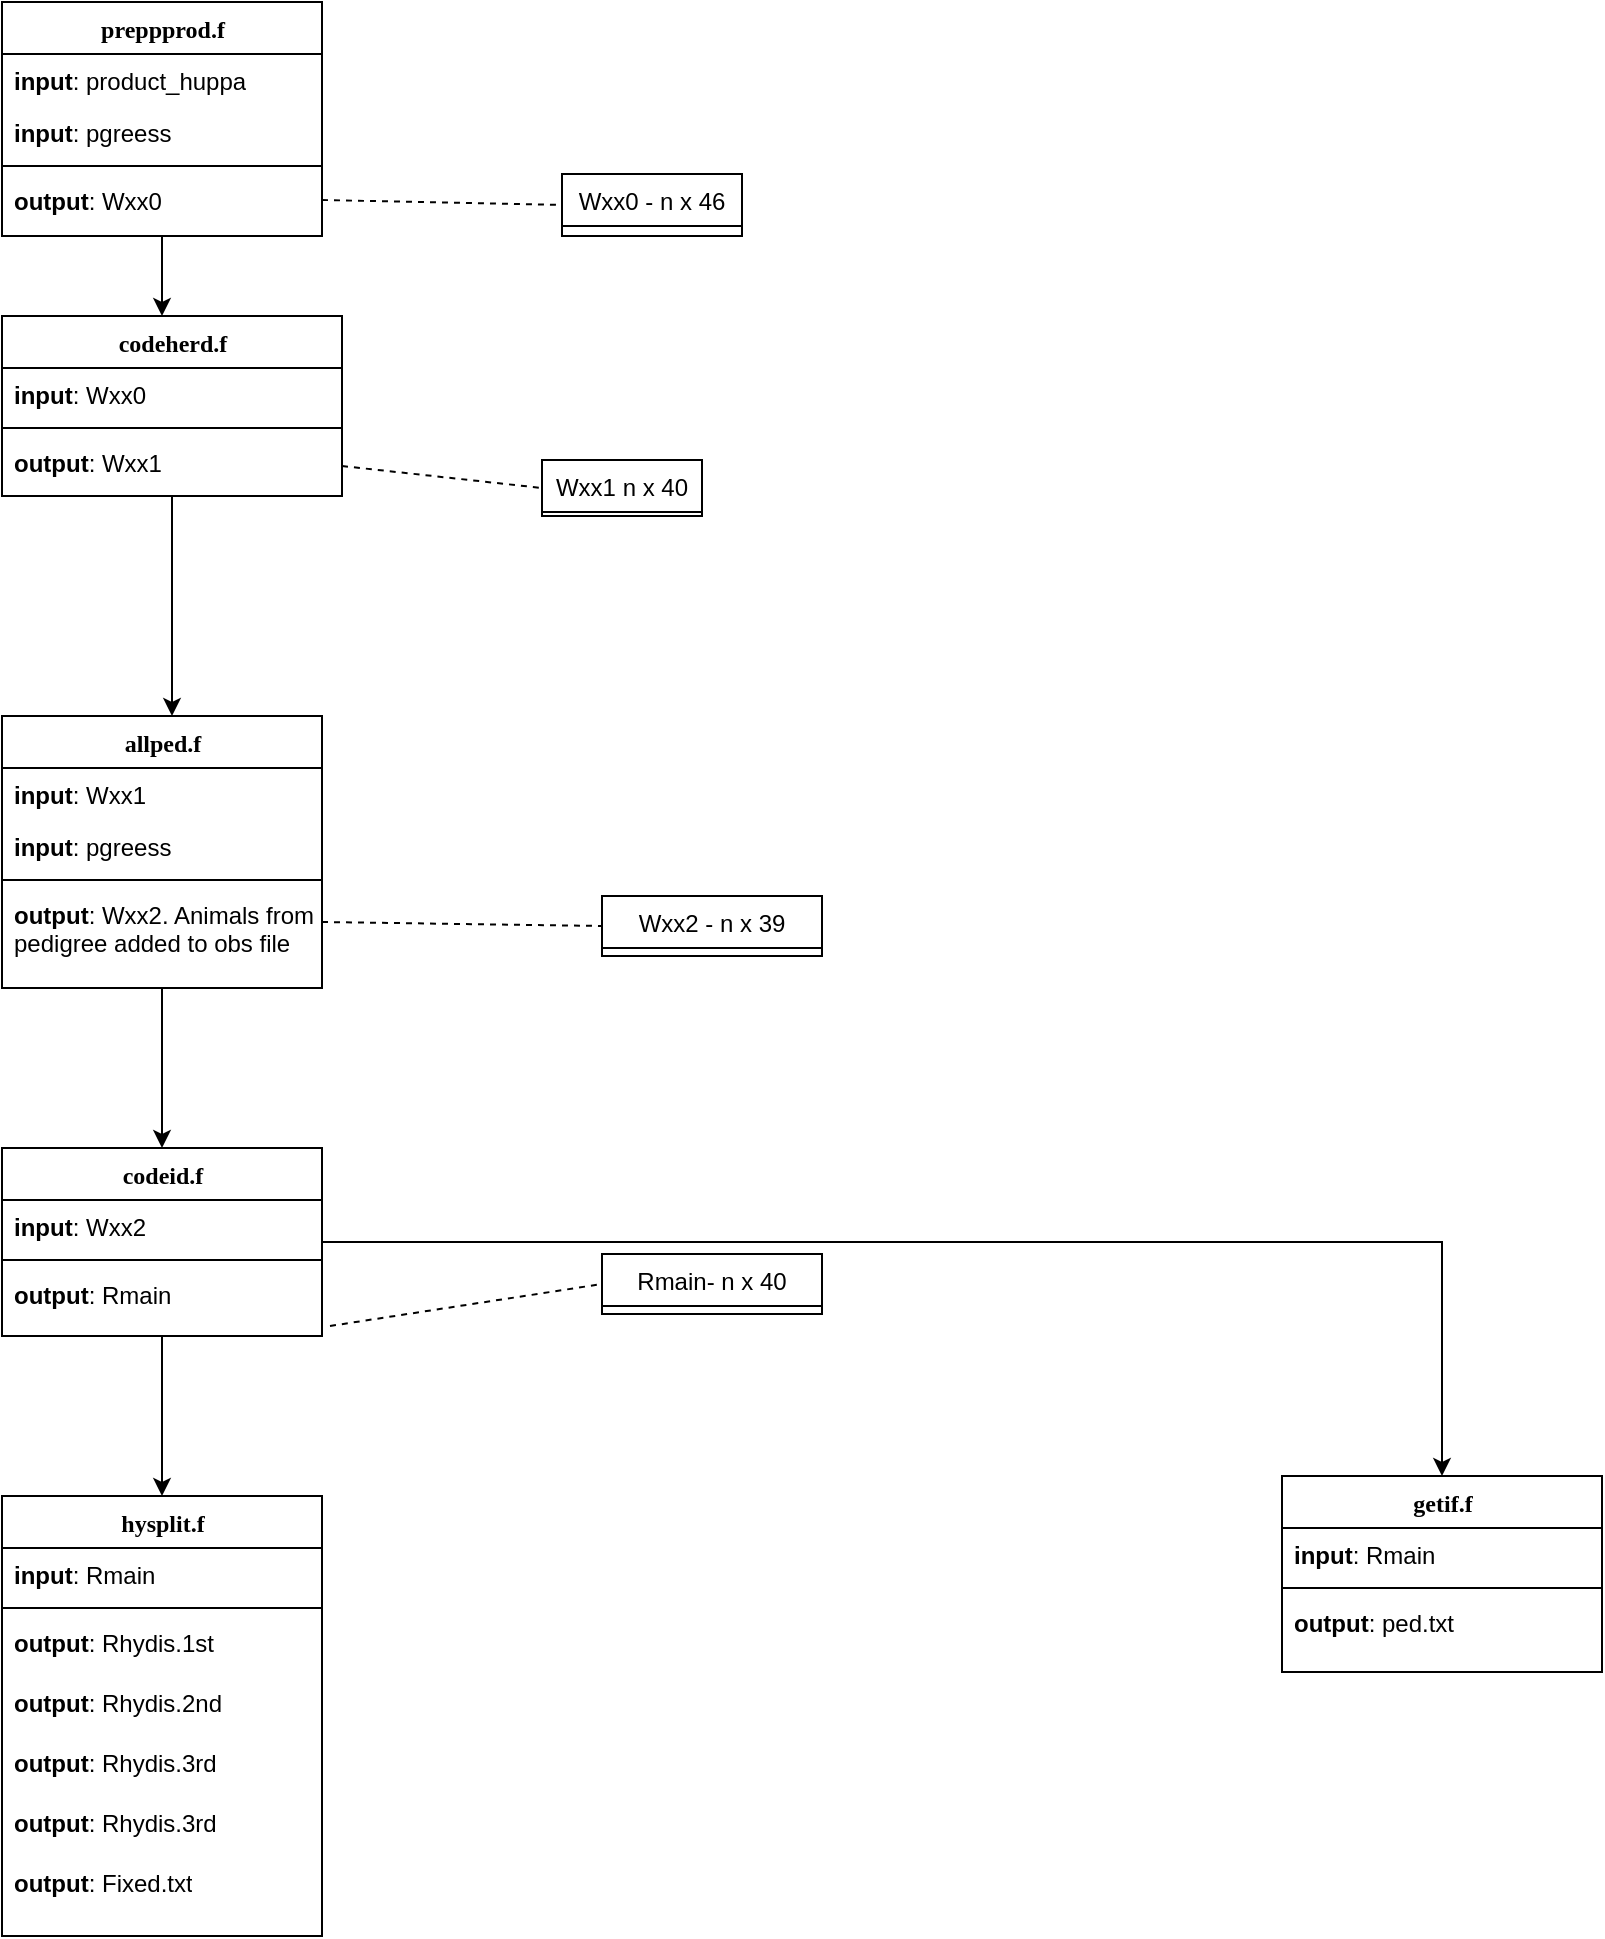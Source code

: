 <mxfile version="14.8.5" type="github"><diagram name="Page-1" id="9f46799a-70d6-7492-0946-bef42562c5a5"><mxGraphModel dx="1422" dy="762" grid="1" gridSize="10" guides="1" tooltips="1" connect="1" arrows="1" fold="1" page="1" pageScale="1" pageWidth="1100" pageHeight="850" background="none" math="0" shadow="0"><root><mxCell id="0"/><mxCell id="1" parent="0"/><mxCell id="D4gItoiSoLaYHMGQdG2C-6" value="" style="edgeStyle=orthogonalEdgeStyle;rounded=0;orthogonalLoop=1;jettySize=auto;html=1;" edge="1" parent="1" source="78961159f06e98e8-17" target="D4gItoiSoLaYHMGQdG2C-1"><mxGeometry relative="1" as="geometry"><Array as="points"><mxPoint x="170" y="230"/><mxPoint x="170" y="230"/></Array></mxGeometry></mxCell><mxCell id="78961159f06e98e8-17" value="preppprod.f" style="swimlane;html=1;fontStyle=1;align=center;verticalAlign=top;childLayout=stackLayout;horizontal=1;startSize=26;horizontalStack=0;resizeParent=1;resizeLast=0;collapsible=1;marginBottom=0;swimlaneFillColor=#ffffff;rounded=0;shadow=0;comic=0;labelBackgroundColor=none;strokeWidth=1;fillColor=none;fontFamily=Verdana;fontSize=12" parent="1" vertex="1"><mxGeometry x="90" y="83" width="160" height="117" as="geometry"/></mxCell><mxCell id="78961159f06e98e8-21" value="&lt;b&gt;input&lt;/b&gt;: product_huppa" style="text;html=1;strokeColor=none;fillColor=none;align=left;verticalAlign=top;spacingLeft=4;spacingRight=4;whiteSpace=wrap;overflow=hidden;rotatable=0;points=[[0,0.5],[1,0.5]];portConstraint=eastwest;" parent="78961159f06e98e8-17" vertex="1"><mxGeometry y="26" width="160" height="26" as="geometry"/></mxCell><mxCell id="78961159f06e98e8-23" value="&lt;b&gt;input&lt;/b&gt;: pgreess" style="text;html=1;strokeColor=none;fillColor=none;align=left;verticalAlign=top;spacingLeft=4;spacingRight=4;whiteSpace=wrap;overflow=hidden;rotatable=0;points=[[0,0.5],[1,0.5]];portConstraint=eastwest;" parent="78961159f06e98e8-17" vertex="1"><mxGeometry y="52" width="160" height="26" as="geometry"/></mxCell><mxCell id="78961159f06e98e8-19" value="" style="line;html=1;strokeWidth=1;fillColor=none;align=left;verticalAlign=middle;spacingTop=-1;spacingLeft=3;spacingRight=3;rotatable=0;labelPosition=right;points=[];portConstraint=eastwest;" parent="78961159f06e98e8-17" vertex="1"><mxGeometry y="78" width="160" height="8" as="geometry"/></mxCell><mxCell id="78961159f06e98e8-20" value="&lt;b&gt;output&lt;/b&gt;: Wxx0" style="text;html=1;strokeColor=none;fillColor=none;align=left;verticalAlign=top;spacingLeft=4;spacingRight=4;whiteSpace=wrap;overflow=hidden;rotatable=0;points=[[0,0.5],[1,0.5]];portConstraint=eastwest;" parent="78961159f06e98e8-17" vertex="1"><mxGeometry y="86" width="160" height="26" as="geometry"/></mxCell><mxCell id="D4gItoiSoLaYHMGQdG2C-15" value="" style="edgeStyle=orthogonalEdgeStyle;rounded=0;orthogonalLoop=1;jettySize=auto;html=1;" edge="1" parent="1" source="D4gItoiSoLaYHMGQdG2C-1" target="D4gItoiSoLaYHMGQdG2C-11"><mxGeometry relative="1" as="geometry"><Array as="points"><mxPoint x="175" y="400"/><mxPoint x="175" y="400"/></Array></mxGeometry></mxCell><mxCell id="D4gItoiSoLaYHMGQdG2C-1" value="codeherd.f" style="swimlane;html=1;fontStyle=1;align=center;verticalAlign=top;childLayout=stackLayout;horizontal=1;startSize=26;horizontalStack=0;resizeParent=1;resizeLast=0;collapsible=1;marginBottom=0;swimlaneFillColor=#ffffff;rounded=0;shadow=0;comic=0;labelBackgroundColor=none;strokeWidth=1;fillColor=none;fontFamily=Verdana;fontSize=12" vertex="1" parent="1"><mxGeometry x="90" y="240" width="170" height="90" as="geometry"/></mxCell><mxCell id="D4gItoiSoLaYHMGQdG2C-2" value="&lt;b&gt;input&lt;/b&gt;: Wxx0" style="text;html=1;strokeColor=none;fillColor=none;align=left;verticalAlign=top;spacingLeft=4;spacingRight=4;whiteSpace=wrap;overflow=hidden;rotatable=0;points=[[0,0.5],[1,0.5]];portConstraint=eastwest;" vertex="1" parent="D4gItoiSoLaYHMGQdG2C-1"><mxGeometry y="26" width="170" height="26" as="geometry"/></mxCell><mxCell id="D4gItoiSoLaYHMGQdG2C-4" value="" style="line;html=1;strokeWidth=1;fillColor=none;align=left;verticalAlign=middle;spacingTop=-1;spacingLeft=3;spacingRight=3;rotatable=0;labelPosition=right;points=[];portConstraint=eastwest;" vertex="1" parent="D4gItoiSoLaYHMGQdG2C-1"><mxGeometry y="52" width="170" height="8" as="geometry"/></mxCell><mxCell id="D4gItoiSoLaYHMGQdG2C-5" value="&lt;b&gt;output&lt;/b&gt;: Wxx1&amp;nbsp;" style="text;html=1;strokeColor=none;fillColor=none;align=left;verticalAlign=top;spacingLeft=4;spacingRight=4;whiteSpace=wrap;overflow=hidden;rotatable=0;points=[[0,0.5],[1,0.5]];portConstraint=eastwest;" vertex="1" parent="D4gItoiSoLaYHMGQdG2C-1"><mxGeometry y="60" width="170" height="30" as="geometry"/></mxCell><mxCell id="D4gItoiSoLaYHMGQdG2C-193" value="" style="edgeStyle=orthogonalEdgeStyle;rounded=0;orthogonalLoop=1;jettySize=auto;html=1;" edge="1" parent="1" source="D4gItoiSoLaYHMGQdG2C-11" target="D4gItoiSoLaYHMGQdG2C-188"><mxGeometry relative="1" as="geometry"/></mxCell><mxCell id="D4gItoiSoLaYHMGQdG2C-11" value="allped.f" style="swimlane;html=1;fontStyle=1;align=center;verticalAlign=top;childLayout=stackLayout;horizontal=1;startSize=26;horizontalStack=0;resizeParent=1;resizeLast=0;collapsible=1;marginBottom=0;swimlaneFillColor=#ffffff;rounded=0;shadow=0;comic=0;labelBackgroundColor=none;strokeWidth=1;fillColor=none;fontFamily=Verdana;fontSize=12" vertex="1" parent="1"><mxGeometry x="90" y="440" width="160" height="136" as="geometry"/></mxCell><mxCell id="D4gItoiSoLaYHMGQdG2C-12" value="&lt;b&gt;input&lt;/b&gt;: Wxx1&lt;br&gt;" style="text;html=1;strokeColor=none;fillColor=none;align=left;verticalAlign=top;spacingLeft=4;spacingRight=4;whiteSpace=wrap;overflow=hidden;rotatable=0;points=[[0,0.5],[1,0.5]];portConstraint=eastwest;" vertex="1" parent="D4gItoiSoLaYHMGQdG2C-11"><mxGeometry y="26" width="160" height="26" as="geometry"/></mxCell><mxCell id="D4gItoiSoLaYHMGQdG2C-16" value="&lt;b&gt;input&lt;/b&gt;: pgreess&lt;br&gt;" style="text;html=1;strokeColor=none;fillColor=none;align=left;verticalAlign=top;spacingLeft=4;spacingRight=4;whiteSpace=wrap;overflow=hidden;rotatable=0;points=[[0,0.5],[1,0.5]];portConstraint=eastwest;" vertex="1" parent="D4gItoiSoLaYHMGQdG2C-11"><mxGeometry y="52" width="160" height="26" as="geometry"/></mxCell><mxCell id="D4gItoiSoLaYHMGQdG2C-13" value="" style="line;html=1;strokeWidth=1;fillColor=none;align=left;verticalAlign=middle;spacingTop=-1;spacingLeft=3;spacingRight=3;rotatable=0;labelPosition=right;points=[];portConstraint=eastwest;" vertex="1" parent="D4gItoiSoLaYHMGQdG2C-11"><mxGeometry y="78" width="160" height="8" as="geometry"/></mxCell><mxCell id="D4gItoiSoLaYHMGQdG2C-14" value="&lt;b&gt;output&lt;/b&gt;: Wxx2. Animals from pedigree added to obs file&amp;nbsp;" style="text;html=1;strokeColor=none;fillColor=none;align=left;verticalAlign=top;spacingLeft=4;spacingRight=4;whiteSpace=wrap;overflow=hidden;rotatable=0;points=[[0,0.5],[1,0.5]];portConstraint=eastwest;" vertex="1" parent="D4gItoiSoLaYHMGQdG2C-11"><mxGeometry y="86" width="160" height="34" as="geometry"/></mxCell><mxCell id="D4gItoiSoLaYHMGQdG2C-17" value="" style="endArrow=none;dashed=1;html=1;exitX=1;exitY=0.5;exitDx=0;exitDy=0;entryX=0;entryY=0.5;entryDx=0;entryDy=0;" edge="1" parent="1" source="78961159f06e98e8-20" target="D4gItoiSoLaYHMGQdG2C-27"><mxGeometry width="50" height="50" relative="1" as="geometry"><mxPoint x="330" y="133" as="sourcePoint"/><mxPoint x="360" y="142" as="targetPoint"/></mxGeometry></mxCell><mxCell id="D4gItoiSoLaYHMGQdG2C-27" value="Wxx0 - n x 46" style="swimlane;fontStyle=0;childLayout=stackLayout;horizontal=1;startSize=26;horizontalStack=0;resizeParent=1;resizeParentMax=0;resizeLast=0;collapsible=1;marginBottom=0;" vertex="1" collapsed="1" parent="1"><mxGeometry x="370" y="169" width="90" height="31" as="geometry"><mxRectangle x="580" y="89.5" width="290" height="1620" as="alternateBounds"/></mxGeometry></mxCell><mxCell id="D4gItoiSoLaYHMGQdG2C-28" value="1 i = index numer á loop" style="text;strokeColor=none;fillColor=none;align=left;verticalAlign=top;spacingLeft=4;spacingRight=4;overflow=hidden;rotatable=0;points=[[0,0.5],[1,0.5]];portConstraint=eastwest;" vertex="1" parent="D4gItoiSoLaYHMGQdG2C-27"><mxGeometry y="26" width="90" height="26" as="geometry"/></mxCell><mxCell id="D4gItoiSoLaYHMGQdG2C-29" value="2 iaett(1) = prod(1,i) = birthyear of animal i&#10;" style="text;strokeColor=none;fillColor=none;align=left;verticalAlign=top;spacingLeft=4;spacingRight=4;overflow=hidden;rotatable=0;points=[[0,0.5],[1,0.5]];portConstraint=eastwest;" vertex="1" parent="D4gItoiSoLaYHMGQdG2C-27"><mxGeometry y="52" width="90" height="26" as="geometry"/></mxCell><mxCell id="D4gItoiSoLaYHMGQdG2C-30" value="3 iaett(2) = prod(2,i) = ID of birthfarm of animal i&#10;" style="text;strokeColor=none;fillColor=none;align=left;verticalAlign=top;spacingLeft=4;spacingRight=4;overflow=hidden;rotatable=0;points=[[0,0.5],[1,0.5]];portConstraint=eastwest;" vertex="1" parent="D4gItoiSoLaYHMGQdG2C-27"><mxGeometry y="78" width="90" height="26" as="geometry"/></mxCell><mxCell id="D4gItoiSoLaYHMGQdG2C-31" value="4 iaett(3) = prod(3,i) = individual id of animal i&#10;" style="text;strokeColor=none;fillColor=none;align=left;verticalAlign=top;spacingLeft=4;spacingRight=4;overflow=hidden;rotatable=0;points=[[0,0.5],[1,0.5]];portConstraint=eastwest;" vertex="1" parent="D4gItoiSoLaYHMGQdG2C-27"><mxGeometry y="104" width="90" height="26" as="geometry"/></mxCell><mxCell id="D4gItoiSoLaYHMGQdG2C-32" value="5 iaett(4) = aett(4,pl) = vixl(4) = aett(7,i) = i4 = month of birth of animal i&#10;" style="text;strokeColor=none;fillColor=none;align=left;verticalAlign=top;spacingLeft=4;spacingRight=4;overflow=hidden;rotatable=0;points=[[0,0.5],[1,0.5]];portConstraint=eastwest;" vertex="1" parent="D4gItoiSoLaYHMGQdG2C-27"><mxGeometry y="130" width="90" height="26" as="geometry"/></mxCell><mxCell id="D4gItoiSoLaYHMGQdG2C-33" value="6 iaett(5) = aett(5) = vixl(5) = aett(8) = ??&#10;" style="text;strokeColor=none;fillColor=none;align=left;verticalAlign=top;spacingLeft=4;spacingRight=4;overflow=hidden;rotatable=0;points=[[0,0.5],[1,0.5]];portConstraint=eastwest;" vertex="1" parent="D4gItoiSoLaYHMGQdG2C-27"><mxGeometry y="156" width="90" height="24" as="geometry"/></mxCell><mxCell id="D4gItoiSoLaYHMGQdG2C-34" value="8 iaett(7) = aett(7) = vixl(1) = aett(4) = ??&#10;" style="text;strokeColor=none;fillColor=none;align=left;verticalAlign=top;spacingLeft=4;spacingRight=4;overflow=hidden;rotatable=0;points=[[0,0.5],[1,0.5]];portConstraint=eastwest;" vertex="1" parent="D4gItoiSoLaYHMGQdG2C-27"><mxGeometry y="180" width="90" height="30" as="geometry"/></mxCell><mxCell id="D4gItoiSoLaYHMGQdG2C-35" value="8 iaett(7) = aett(7) = vixl(1) = aett(4) = ??&#10;" style="text;strokeColor=none;fillColor=none;align=left;verticalAlign=top;spacingLeft=4;spacingRight=4;overflow=hidden;rotatable=0;points=[[0,0.5],[1,0.5]];portConstraint=eastwest;" vertex="1" parent="D4gItoiSoLaYHMGQdG2C-27"><mxGeometry y="210" width="90" height="30" as="geometry"/></mxCell><mxCell id="D4gItoiSoLaYHMGQdG2C-36" value="9 iaett(8) = aett(8) = vixl(2) = aett(5) = ??&#10;" style="text;strokeColor=none;fillColor=none;align=left;verticalAlign=top;spacingLeft=4;spacingRight=4;overflow=hidden;rotatable=0;points=[[0,0.5],[1,0.5]];portConstraint=eastwest;" vertex="1" parent="D4gItoiSoLaYHMGQdG2C-27"><mxGeometry y="240" width="90" height="30" as="geometry"/></mxCell><mxCell id="D4gItoiSoLaYHMGQdG2C-37" value="9 iaett(8) = aett(8) = vixl(2) = aett(5) = ??&#10;" style="text;strokeColor=none;fillColor=none;align=left;verticalAlign=top;spacingLeft=4;spacingRight=4;overflow=hidden;rotatable=0;points=[[0,0.5],[1,0.5]];portConstraint=eastwest;" vertex="1" parent="D4gItoiSoLaYHMGQdG2C-27"><mxGeometry y="270" width="90" height="30" as="geometry"/></mxCell><mxCell id="D4gItoiSoLaYHMGQdG2C-38" value="10 iaett(9) = aett(9) = vixl(3) = aett(6) = ??&#10;" style="text;strokeColor=none;fillColor=none;align=left;verticalAlign=top;spacingLeft=4;spacingRight=4;overflow=hidden;rotatable=0;points=[[0,0.5],[1,0.5]];portConstraint=eastwest;" vertex="1" parent="D4gItoiSoLaYHMGQdG2C-27"><mxGeometry y="300" width="90" height="30" as="geometry"/></mxCell><mxCell id="D4gItoiSoLaYHMGQdG2C-39" value="11 2 Probably sex of animal&#10;" style="text;strokeColor=none;fillColor=none;align=left;verticalAlign=top;spacingLeft=4;spacingRight=4;overflow=hidden;rotatable=0;points=[[0,0.5],[1,0.5]];portConstraint=eastwest;" vertex="1" parent="D4gItoiSoLaYHMGQdG2C-27"><mxGeometry y="330" width="90" height="30" as="geometry"/></mxCell><mxCell id="D4gItoiSoLaYHMGQdG2C-40" value="12 prod(29,i) = farm number - busnr(skyrslu),&#10;" style="text;strokeColor=none;fillColor=none;align=left;verticalAlign=top;spacingLeft=4;spacingRight=4;overflow=hidden;rotatable=0;points=[[0,0.5],[1,0.5]];portConstraint=eastwest;" vertex="1" parent="D4gItoiSoLaYHMGQdG2C-27"><mxGeometry y="360" width="90" height="30" as="geometry"/></mxCell><mxCell id="D4gItoiSoLaYHMGQdG2C-41" value="13 0 placeholder for new farm ID&#10;" style="text;strokeColor=none;fillColor=none;align=left;verticalAlign=top;spacingLeft=4;spacingRight=4;overflow=hidden;rotatable=0;points=[[0,0.5],[1,0.5]];portConstraint=eastwest;" vertex="1" parent="D4gItoiSoLaYHMGQdG2C-27"><mxGeometry y="390" width="90" height="30" as="geometry"/></mxCell><mxCell id="D4gItoiSoLaYHMGQdG2C-42" value="14 ifix(1) = codeyear, 1st par&#10;" style="text;strokeColor=none;fillColor=none;align=left;verticalAlign=top;spacingLeft=4;spacingRight=4;overflow=hidden;rotatable=0;points=[[0,0.5],[1,0.5]];portConstraint=eastwest;" vertex="1" parent="D4gItoiSoLaYHMGQdG2C-27"><mxGeometry y="420" width="90" height="30" as="geometry"/></mxCell><mxCell id="D4gItoiSoLaYHMGQdG2C-43" value="15 ifix(2) = codeyear, 2nd par&#10;" style="text;strokeColor=none;fillColor=none;align=left;verticalAlign=top;spacingLeft=4;spacingRight=4;overflow=hidden;rotatable=0;points=[[0,0.5],[1,0.5]];portConstraint=eastwest;" vertex="1" parent="D4gItoiSoLaYHMGQdG2C-27"><mxGeometry y="450" width="90" height="30" as="geometry"/></mxCell><mxCell id="D4gItoiSoLaYHMGQdG2C-44" value="15 ifix(2) = codeyear, 2nd par&#10;" style="text;strokeColor=none;fillColor=none;align=left;verticalAlign=top;spacingLeft=4;spacingRight=4;overflow=hidden;rotatable=0;points=[[0,0.5],[1,0.5]];portConstraint=eastwest;" vertex="1" parent="D4gItoiSoLaYHMGQdG2C-27"><mxGeometry y="480" width="90" height="30" as="geometry"/></mxCell><mxCell id="D4gItoiSoLaYHMGQdG2C-45" value="16 ifix(3) = codeyear, 3rd par&#10;" style="text;strokeColor=none;fillColor=none;align=left;verticalAlign=top;spacingLeft=4;spacingRight=4;overflow=hidden;rotatable=0;points=[[0,0.5],[1,0.5]];portConstraint=eastwest;" vertex="1" parent="D4gItoiSoLaYHMGQdG2C-27"><mxGeometry y="510" width="90" height="30" as="geometry"/></mxCell><mxCell id="D4gItoiSoLaYHMGQdG2C-46" value="16 ifix(3) = codeyear, 3rd par&#10;" style="text;strokeColor=none;fillColor=none;align=left;verticalAlign=top;spacingLeft=4;spacingRight=4;overflow=hidden;rotatable=0;points=[[0,0.5],[1,0.5]];portConstraint=eastwest;" vertex="1" parent="D4gItoiSoLaYHMGQdG2C-27"><mxGeometry y="540" width="90" height="30" as="geometry"/></mxCell><mxCell id="D4gItoiSoLaYHMGQdG2C-47" value="17 ifix(4) = codeseas, 1st par&#10;" style="text;strokeColor=none;fillColor=none;align=left;verticalAlign=top;spacingLeft=4;spacingRight=4;overflow=hidden;rotatable=0;points=[[0,0.5],[1,0.5]];portConstraint=eastwest;" vertex="1" parent="D4gItoiSoLaYHMGQdG2C-27"><mxGeometry y="570" width="90" height="30" as="geometry"/></mxCell><mxCell id="D4gItoiSoLaYHMGQdG2C-48" value="18 ifix(5) = codeseas, 2nd par&#10;" style="text;strokeColor=none;fillColor=none;align=left;verticalAlign=top;spacingLeft=4;spacingRight=4;overflow=hidden;rotatable=0;points=[[0,0.5],[1,0.5]];portConstraint=eastwest;" vertex="1" parent="D4gItoiSoLaYHMGQdG2C-27"><mxGeometry y="600" width="90" height="30" as="geometry"/></mxCell><mxCell id="D4gItoiSoLaYHMGQdG2C-49" value="18 ifix(5) = codeseas, 2nd par&#10;" style="text;strokeColor=none;fillColor=none;align=left;verticalAlign=top;spacingLeft=4;spacingRight=4;overflow=hidden;rotatable=0;points=[[0,0.5],[1,0.5]];portConstraint=eastwest;" vertex="1" parent="D4gItoiSoLaYHMGQdG2C-27"><mxGeometry y="630" width="90" height="30" as="geometry"/></mxCell><mxCell id="D4gItoiSoLaYHMGQdG2C-50" value="19 ifix(6) = codeseas, 3rd par&#10;" style="text;strokeColor=none;fillColor=none;align=left;verticalAlign=top;spacingLeft=4;spacingRight=4;overflow=hidden;rotatable=0;points=[[0,0.5],[1,0.5]];portConstraint=eastwest;" vertex="1" parent="D4gItoiSoLaYHMGQdG2C-27"><mxGeometry y="660" width="90" height="30" as="geometry"/></mxCell><mxCell id="D4gItoiSoLaYHMGQdG2C-51" value="19 ifix(6) = codeseas, 3rd par&#10;" style="text;strokeColor=none;fillColor=none;align=left;verticalAlign=top;spacingLeft=4;spacingRight=4;overflow=hidden;rotatable=0;points=[[0,0.5],[1,0.5]];portConstraint=eastwest;" vertex="1" parent="D4gItoiSoLaYHMGQdG2C-27"><mxGeometry y="690" width="90" height="30" as="geometry"/></mxCell><mxCell id="D4gItoiSoLaYHMGQdG2C-52" value="20 ifix(7) = codeage, 1st par&#10;" style="text;strokeColor=none;fillColor=none;align=left;verticalAlign=top;spacingLeft=4;spacingRight=4;overflow=hidden;rotatable=0;points=[[0,0.5],[1,0.5]];portConstraint=eastwest;" vertex="1" parent="D4gItoiSoLaYHMGQdG2C-27"><mxGeometry y="720" width="90" height="30" as="geometry"/></mxCell><mxCell id="D4gItoiSoLaYHMGQdG2C-53" value="20 ifix(7) = codeage, 1st par&#10;" style="text;strokeColor=none;fillColor=none;align=left;verticalAlign=top;spacingLeft=4;spacingRight=4;overflow=hidden;rotatable=0;points=[[0,0.5],[1,0.5]];portConstraint=eastwest;" vertex="1" parent="D4gItoiSoLaYHMGQdG2C-27"><mxGeometry y="750" width="90" height="30" as="geometry"/></mxCell><mxCell id="D4gItoiSoLaYHMGQdG2C-54" value="21 ifix(8) = codeage, 2nd par&#10;" style="text;strokeColor=none;fillColor=none;align=left;verticalAlign=top;spacingLeft=4;spacingRight=4;overflow=hidden;rotatable=0;points=[[0,0.5],[1,0.5]];portConstraint=eastwest;" vertex="1" parent="D4gItoiSoLaYHMGQdG2C-27"><mxGeometry y="780" width="90" height="30" as="geometry"/></mxCell><mxCell id="D4gItoiSoLaYHMGQdG2C-55" value="22 ifix(9) = codeage, 3rd par&#10;" style="text;strokeColor=none;fillColor=none;align=left;verticalAlign=top;spacingLeft=4;spacingRight=4;overflow=hidden;rotatable=0;points=[[0,0.5],[1,0.5]];portConstraint=eastwest;" vertex="1" parent="D4gItoiSoLaYHMGQdG2C-27"><mxGeometry y="810" width="90" height="30" as="geometry"/></mxCell><mxCell id="D4gItoiSoLaYHMGQdG2C-56" value="23 ifix(10) = codeci, 1st par&#10;" style="text;strokeColor=none;fillColor=none;align=left;verticalAlign=top;spacingLeft=4;spacingRight=4;overflow=hidden;rotatable=0;points=[[0,0.5],[1,0.5]];portConstraint=eastwest;" vertex="1" parent="D4gItoiSoLaYHMGQdG2C-27"><mxGeometry y="840" width="90" height="30" as="geometry"/></mxCell><mxCell id="D4gItoiSoLaYHMGQdG2C-57" value="23 ifix(10) = codeci, 1st par&#10;" style="text;strokeColor=none;fillColor=none;align=left;verticalAlign=top;spacingLeft=4;spacingRight=4;overflow=hidden;rotatable=0;points=[[0,0.5],[1,0.5]];portConstraint=eastwest;" vertex="1" parent="D4gItoiSoLaYHMGQdG2C-27"><mxGeometry y="870" width="90" height="30" as="geometry"/></mxCell><mxCell id="D4gItoiSoLaYHMGQdG2C-58" value="24 ifix(11) = codeci, 2nd par&#10;" style="text;strokeColor=none;fillColor=none;align=left;verticalAlign=top;spacingLeft=4;spacingRight=4;overflow=hidden;rotatable=0;points=[[0,0.5],[1,0.5]];portConstraint=eastwest;" vertex="1" parent="D4gItoiSoLaYHMGQdG2C-27"><mxGeometry y="900" width="90" height="30" as="geometry"/></mxCell><mxCell id="D4gItoiSoLaYHMGQdG2C-59" value="25 ifix(12) = codeci, 3rd par&#10;" style="text;strokeColor=none;fillColor=none;align=left;verticalAlign=top;spacingLeft=4;spacingRight=4;overflow=hidden;rotatable=0;points=[[0,0.5],[1,0.5]];portConstraint=eastwest;" vertex="1" parent="D4gItoiSoLaYHMGQdG2C-27"><mxGeometry y="930" width="90" height="30" as="geometry"/></mxCell><mxCell id="D4gItoiSoLaYHMGQdG2C-60" value="26 prod(14,i) = milk yield 1st lactation&#10;" style="text;strokeColor=none;fillColor=none;align=left;verticalAlign=top;spacingLeft=4;spacingRight=4;overflow=hidden;rotatable=0;points=[[0,0.5],[1,0.5]];portConstraint=eastwest;" vertex="1" parent="D4gItoiSoLaYHMGQdG2C-27"><mxGeometry y="960" width="90" height="30" as="geometry"/></mxCell><mxCell id="D4gItoiSoLaYHMGQdG2C-61" value="27 prod(15,i) = milk yield 2nd lactation&#10;" style="text;strokeColor=none;fillColor=none;align=left;verticalAlign=top;spacingLeft=4;spacingRight=4;overflow=hidden;rotatable=0;points=[[0,0.5],[1,0.5]];portConstraint=eastwest;" vertex="1" parent="D4gItoiSoLaYHMGQdG2C-27"><mxGeometry y="990" width="90" height="30" as="geometry"/></mxCell><mxCell id="D4gItoiSoLaYHMGQdG2C-62" value="28 prod(16,i) = milk yield 3rd lactation&#10;" style="text;strokeColor=none;fillColor=none;align=left;verticalAlign=top;spacingLeft=4;spacingRight=4;overflow=hidden;rotatable=0;points=[[0,0.5],[1,0.5]];portConstraint=eastwest;" vertex="1" parent="D4gItoiSoLaYHMGQdG2C-27"><mxGeometry y="1020" width="90" height="30" as="geometry"/></mxCell><mxCell id="D4gItoiSoLaYHMGQdG2C-63" value="29 prod(17,i)= fat yield 1st,&#10;" style="text;strokeColor=none;fillColor=none;align=left;verticalAlign=top;spacingLeft=4;spacingRight=4;overflow=hidden;rotatable=0;points=[[0,0.5],[1,0.5]];portConstraint=eastwest;" vertex="1" parent="D4gItoiSoLaYHMGQdG2C-27"><mxGeometry y="1050" width="90" height="30" as="geometry"/></mxCell><mxCell id="D4gItoiSoLaYHMGQdG2C-64" value="30 prod(18,i)= fita2,&#10;" style="text;strokeColor=none;fillColor=none;align=left;verticalAlign=top;spacingLeft=4;spacingRight=4;overflow=hidden;rotatable=0;points=[[0,0.5],[1,0.5]];portConstraint=eastwest;" vertex="1" parent="D4gItoiSoLaYHMGQdG2C-27"><mxGeometry y="1080" width="90" height="30" as="geometry"/></mxCell><mxCell id="D4gItoiSoLaYHMGQdG2C-65" value="31 prod(19,i)= fita3,&#10;" style="text;strokeColor=none;fillColor=none;align=left;verticalAlign=top;spacingLeft=4;spacingRight=4;overflow=hidden;rotatable=0;points=[[0,0.5],[1,0.5]];portConstraint=eastwest;" vertex="1" parent="D4gItoiSoLaYHMGQdG2C-27"><mxGeometry y="1110" width="90" height="30" as="geometry"/></mxCell><mxCell id="D4gItoiSoLaYHMGQdG2C-66" value="32 prod(20,i)= protein1,&#10;" style="text;strokeColor=none;fillColor=none;align=left;verticalAlign=top;spacingLeft=4;spacingRight=4;overflow=hidden;rotatable=0;points=[[0,0.5],[1,0.5]];portConstraint=eastwest;" vertex="1" parent="D4gItoiSoLaYHMGQdG2C-27"><mxGeometry y="1140" width="90" height="30" as="geometry"/></mxCell><mxCell id="D4gItoiSoLaYHMGQdG2C-67" value="33 prod(21,i)= protein2,&#10;" style="text;strokeColor=none;fillColor=none;align=left;verticalAlign=top;spacingLeft=4;spacingRight=4;overflow=hidden;rotatable=0;points=[[0,0.5],[1,0.5]];portConstraint=eastwest;" vertex="1" parent="D4gItoiSoLaYHMGQdG2C-27"><mxGeometry y="1170" width="90" height="30" as="geometry"/></mxCell><mxCell id="D4gItoiSoLaYHMGQdG2C-68" value="34 prod(22,i)= protein3,&#10;" style="text;strokeColor=none;fillColor=none;align=left;verticalAlign=top;spacingLeft=4;spacingRight=4;overflow=hidden;rotatable=0;points=[[0,0.5],[1,0.5]];portConstraint=eastwest;" vertex="1" parent="D4gItoiSoLaYHMGQdG2C-27"><mxGeometry y="1200" width="90" height="30" as="geometry"/></mxCell><mxCell id="D4gItoiSoLaYHMGQdG2C-69" value="35 prod(23,i)= fp1,&#10;" style="text;strokeColor=none;fillColor=none;align=left;verticalAlign=top;spacingLeft=4;spacingRight=4;overflow=hidden;rotatable=0;points=[[0,0.5],[1,0.5]];portConstraint=eastwest;" vertex="1" parent="D4gItoiSoLaYHMGQdG2C-27"><mxGeometry y="1230" width="90" height="30" as="geometry"/></mxCell><mxCell id="D4gItoiSoLaYHMGQdG2C-70" value="36 prod(24,i)= fp2,&#10;" style="text;strokeColor=none;fillColor=none;align=left;verticalAlign=top;spacingLeft=4;spacingRight=4;overflow=hidden;rotatable=0;points=[[0,0.5],[1,0.5]];portConstraint=eastwest;" vertex="1" parent="D4gItoiSoLaYHMGQdG2C-27"><mxGeometry y="1260" width="90" height="30" as="geometry"/></mxCell><mxCell id="D4gItoiSoLaYHMGQdG2C-71" value="37 prod(25,i)= fp3,&#10;" style="text;strokeColor=none;fillColor=none;align=left;verticalAlign=top;spacingLeft=4;spacingRight=4;overflow=hidden;rotatable=0;points=[[0,0.5],[1,0.5]];portConstraint=eastwest;" vertex="1" parent="D4gItoiSoLaYHMGQdG2C-27"><mxGeometry y="1290" width="90" height="30" as="geometry"/></mxCell><mxCell id="D4gItoiSoLaYHMGQdG2C-72" value="38 prod(26,i)= pp1,&#10;" style="text;strokeColor=none;fillColor=none;align=left;verticalAlign=top;spacingLeft=4;spacingRight=4;overflow=hidden;rotatable=0;points=[[0,0.5],[1,0.5]];portConstraint=eastwest;" vertex="1" parent="D4gItoiSoLaYHMGQdG2C-27"><mxGeometry y="1320" width="90" height="30" as="geometry"/></mxCell><mxCell id="D4gItoiSoLaYHMGQdG2C-73" value="39 prod(27,i)= pp2,&#10;" style="text;strokeColor=none;fillColor=none;align=left;verticalAlign=top;spacingLeft=4;spacingRight=4;overflow=hidden;rotatable=0;points=[[0,0.5],[1,0.5]];portConstraint=eastwest;" vertex="1" parent="D4gItoiSoLaYHMGQdG2C-27"><mxGeometry y="1350" width="90" height="30" as="geometry"/></mxCell><mxCell id="D4gItoiSoLaYHMGQdG2C-74" value="40 prod(28,i)= pp3,&#10;" style="text;strokeColor=none;fillColor=none;align=left;verticalAlign=top;spacingLeft=4;spacingRight=4;overflow=hidden;rotatable=0;points=[[0,0.5],[1,0.5]];portConstraint=eastwest;" vertex="1" parent="D4gItoiSoLaYHMGQdG2C-27"><mxGeometry y="1380" width="90" height="30" as="geometry"/></mxCell><mxCell id="D4gItoiSoLaYHMGQdG2C-75" value="41 prod(5,i) = year of 1st calving&#10;" style="text;strokeColor=none;fillColor=none;align=left;verticalAlign=top;spacingLeft=4;spacingRight=4;overflow=hidden;rotatable=0;points=[[0,0.5],[1,0.5]];portConstraint=eastwest;" vertex="1" parent="D4gItoiSoLaYHMGQdG2C-27"><mxGeometry y="1410" width="90" height="30" as="geometry"/></mxCell><mxCell id="D4gItoiSoLaYHMGQdG2C-76" value="42 prod(6,i) = month of 1st calving&#10;" style="text;strokeColor=none;fillColor=none;align=left;verticalAlign=top;spacingLeft=4;spacingRight=4;overflow=hidden;rotatable=0;points=[[0,0.5],[1,0.5]];portConstraint=eastwest;" vertex="1" parent="D4gItoiSoLaYHMGQdG2C-27"><mxGeometry y="1440" width="90" height="30" as="geometry"/></mxCell><mxCell id="D4gItoiSoLaYHMGQdG2C-77" value="43 prod(7,i) = year of 2nd calving&#10;" style="text;strokeColor=none;fillColor=none;align=left;verticalAlign=top;spacingLeft=4;spacingRight=4;overflow=hidden;rotatable=0;points=[[0,0.5],[1,0.5]];portConstraint=eastwest;" vertex="1" parent="D4gItoiSoLaYHMGQdG2C-27"><mxGeometry y="1470" width="90" height="30" as="geometry"/></mxCell><mxCell id="D4gItoiSoLaYHMGQdG2C-78" value="44 prod(8,i) = month of 2nd calving&#10;" style="text;strokeColor=none;fillColor=none;align=left;verticalAlign=top;spacingLeft=4;spacingRight=4;overflow=hidden;rotatable=0;points=[[0,0.5],[1,0.5]];portConstraint=eastwest;" vertex="1" parent="D4gItoiSoLaYHMGQdG2C-27"><mxGeometry y="1500" width="90" height="30" as="geometry"/></mxCell><mxCell id="D4gItoiSoLaYHMGQdG2C-79" value="45 prod(9,i) = year of 3rd calving&#10;" style="text;strokeColor=none;fillColor=none;align=left;verticalAlign=top;spacingLeft=4;spacingRight=4;overflow=hidden;rotatable=0;points=[[0,0.5],[1,0.5]];portConstraint=eastwest;" vertex="1" parent="D4gItoiSoLaYHMGQdG2C-27"><mxGeometry y="1530" width="90" height="30" as="geometry"/></mxCell><mxCell id="D4gItoiSoLaYHMGQdG2C-80" value="45 prod(9,i) = year of 3rd calving&#10;" style="text;strokeColor=none;fillColor=none;align=left;verticalAlign=top;spacingLeft=4;spacingRight=4;overflow=hidden;rotatable=0;points=[[0,0.5],[1,0.5]];portConstraint=eastwest;" vertex="1" parent="D4gItoiSoLaYHMGQdG2C-27"><mxGeometry y="1560" width="90" height="30" as="geometry"/></mxCell><mxCell id="D4gItoiSoLaYHMGQdG2C-81" value="46 prod(10, i ) = month of 3rd calving&#10;" style="text;strokeColor=none;fillColor=none;align=left;verticalAlign=top;spacingLeft=4;spacingRight=4;overflow=hidden;rotatable=0;points=[[0,0.5],[1,0.5]];portConstraint=eastwest;" vertex="1" parent="D4gItoiSoLaYHMGQdG2C-27"><mxGeometry y="1590" width="90" height="30" as="geometry"/></mxCell><mxCell id="D4gItoiSoLaYHMGQdG2C-82" value="Wxx1 n x 40" style="swimlane;fontStyle=0;childLayout=stackLayout;horizontal=1;startSize=26;horizontalStack=0;resizeParent=1;resizeParentMax=0;resizeLast=0;collapsible=1;marginBottom=0;" vertex="1" collapsed="1" parent="1"><mxGeometry x="360" y="312" width="80" height="28" as="geometry"><mxRectangle x="360" y="312" width="290" height="1410" as="alternateBounds"/></mxGeometry></mxCell><mxCell id="D4gItoiSoLaYHMGQdG2C-83" value="1 i = index numer á loop" style="text;strokeColor=none;fillColor=none;align=left;verticalAlign=top;spacingLeft=4;spacingRight=4;overflow=hidden;rotatable=0;points=[[0,0.5],[1,0.5]];portConstraint=eastwest;" vertex="1" parent="D4gItoiSoLaYHMGQdG2C-82"><mxGeometry y="26" width="80" height="26" as="geometry"/></mxCell><mxCell id="D4gItoiSoLaYHMGQdG2C-84" value="2 iaett(1) = prod(1,i) = birthyear of animal i&#10;" style="text;strokeColor=none;fillColor=none;align=left;verticalAlign=top;spacingLeft=4;spacingRight=4;overflow=hidden;rotatable=0;points=[[0,0.5],[1,0.5]];portConstraint=eastwest;" vertex="1" parent="D4gItoiSoLaYHMGQdG2C-82"><mxGeometry y="52" width="80" height="26" as="geometry"/></mxCell><mxCell id="D4gItoiSoLaYHMGQdG2C-85" value="3 iaett(2) = prod(2,i) = ID of birthfarm of animal i&#10;" style="text;strokeColor=none;fillColor=none;align=left;verticalAlign=top;spacingLeft=4;spacingRight=4;overflow=hidden;rotatable=0;points=[[0,0.5],[1,0.5]];portConstraint=eastwest;" vertex="1" parent="D4gItoiSoLaYHMGQdG2C-82"><mxGeometry y="78" width="80" height="26" as="geometry"/></mxCell><mxCell id="D4gItoiSoLaYHMGQdG2C-86" value="4 iaett(3) = prod(3,i) = individual id of animal i&#10;" style="text;strokeColor=none;fillColor=none;align=left;verticalAlign=top;spacingLeft=4;spacingRight=4;overflow=hidden;rotatable=0;points=[[0,0.5],[1,0.5]];portConstraint=eastwest;" vertex="1" parent="D4gItoiSoLaYHMGQdG2C-82"><mxGeometry y="104" width="80" height="26" as="geometry"/></mxCell><mxCell id="D4gItoiSoLaYHMGQdG2C-87" value="5 iaett(4) = aett(4,pl) = vixl(4) = aett(7,i) = i4 = month of birth of animal i&#10;" style="text;strokeColor=none;fillColor=none;align=left;verticalAlign=top;spacingLeft=4;spacingRight=4;overflow=hidden;rotatable=0;points=[[0,0.5],[1,0.5]];portConstraint=eastwest;" vertex="1" parent="D4gItoiSoLaYHMGQdG2C-82"><mxGeometry y="130" width="80" height="26" as="geometry"/></mxCell><mxCell id="D4gItoiSoLaYHMGQdG2C-88" value="6 iaett(5) = aett(5) = vixl(5) = aett(8) = ??&#10;" style="text;strokeColor=none;fillColor=none;align=left;verticalAlign=top;spacingLeft=4;spacingRight=4;overflow=hidden;rotatable=0;points=[[0,0.5],[1,0.5]];portConstraint=eastwest;" vertex="1" parent="D4gItoiSoLaYHMGQdG2C-82"><mxGeometry y="156" width="80" height="24" as="geometry"/></mxCell><mxCell id="D4gItoiSoLaYHMGQdG2C-89" value="8 iaett(7) = aett(7) = vixl(1) = aett(4) = ??&#10;" style="text;strokeColor=none;fillColor=none;align=left;verticalAlign=top;spacingLeft=4;spacingRight=4;overflow=hidden;rotatable=0;points=[[0,0.5],[1,0.5]];portConstraint=eastwest;" vertex="1" parent="D4gItoiSoLaYHMGQdG2C-82"><mxGeometry y="180" width="80" height="30" as="geometry"/></mxCell><mxCell id="D4gItoiSoLaYHMGQdG2C-90" value="8 iaett(7) = aett(7) = vixl(1) = aett(4) = ??&#10;" style="text;strokeColor=none;fillColor=none;align=left;verticalAlign=top;spacingLeft=4;spacingRight=4;overflow=hidden;rotatable=0;points=[[0,0.5],[1,0.5]];portConstraint=eastwest;" vertex="1" parent="D4gItoiSoLaYHMGQdG2C-82"><mxGeometry y="210" width="80" height="30" as="geometry"/></mxCell><mxCell id="D4gItoiSoLaYHMGQdG2C-91" value="9 iaett(8) = aett(8) = vixl(2) = aett(5) = ??&#10;" style="text;strokeColor=none;fillColor=none;align=left;verticalAlign=top;spacingLeft=4;spacingRight=4;overflow=hidden;rotatable=0;points=[[0,0.5],[1,0.5]];portConstraint=eastwest;" vertex="1" parent="D4gItoiSoLaYHMGQdG2C-82"><mxGeometry y="240" width="80" height="30" as="geometry"/></mxCell><mxCell id="D4gItoiSoLaYHMGQdG2C-92" value="9 iaett(8) = aett(8) = vixl(2) = aett(5) = ??&#10;" style="text;strokeColor=none;fillColor=none;align=left;verticalAlign=top;spacingLeft=4;spacingRight=4;overflow=hidden;rotatable=0;points=[[0,0.5],[1,0.5]];portConstraint=eastwest;" vertex="1" parent="D4gItoiSoLaYHMGQdG2C-82"><mxGeometry y="270" width="80" height="30" as="geometry"/></mxCell><mxCell id="D4gItoiSoLaYHMGQdG2C-93" value="10 iaett(9) = aett(9) = vixl(3) = aett(6) = ??&#10;" style="text;strokeColor=none;fillColor=none;align=left;verticalAlign=top;spacingLeft=4;spacingRight=4;overflow=hidden;rotatable=0;points=[[0,0.5],[1,0.5]];portConstraint=eastwest;" vertex="1" parent="D4gItoiSoLaYHMGQdG2C-82"><mxGeometry y="300" width="80" height="30" as="geometry"/></mxCell><mxCell id="D4gItoiSoLaYHMGQdG2C-94" value="11 2 Probably sex of animal&#10;" style="text;strokeColor=none;fillColor=none;align=left;verticalAlign=top;spacingLeft=4;spacingRight=4;overflow=hidden;rotatable=0;points=[[0,0.5],[1,0.5]];portConstraint=eastwest;" vertex="1" parent="D4gItoiSoLaYHMGQdG2C-82"><mxGeometry y="330" width="80" height="30" as="geometry"/></mxCell><mxCell id="D4gItoiSoLaYHMGQdG2C-95" value="12 prod(29,i) = farm number - busnr(skyrslu),&#10;" style="text;strokeColor=none;fillColor=none;align=left;verticalAlign=top;spacingLeft=4;spacingRight=4;overflow=hidden;rotatable=0;points=[[0,0.5],[1,0.5]];portConstraint=eastwest;" vertex="1" parent="D4gItoiSoLaYHMGQdG2C-82"><mxGeometry y="360" width="80" height="30" as="geometry"/></mxCell><mxCell id="D4gItoiSoLaYHMGQdG2C-96" value="13  new farm ID&#10;" style="text;strokeColor=#82b366;fillColor=#d5e8d4;align=left;verticalAlign=top;spacingLeft=4;spacingRight=4;overflow=hidden;rotatable=0;points=[[0,0.5],[1,0.5]];portConstraint=eastwest;fontStyle=1" vertex="1" parent="D4gItoiSoLaYHMGQdG2C-82"><mxGeometry y="390" width="80" height="30" as="geometry"/></mxCell><mxCell id="D4gItoiSoLaYHMGQdG2C-97" value="14 ifix(1) = codeyear, 1st par&#10;" style="text;strokeColor=none;fillColor=none;align=left;verticalAlign=top;spacingLeft=4;spacingRight=4;overflow=hidden;rotatable=0;points=[[0,0.5],[1,0.5]];portConstraint=eastwest;" vertex="1" parent="D4gItoiSoLaYHMGQdG2C-82"><mxGeometry y="420" width="80" height="30" as="geometry"/></mxCell><mxCell id="D4gItoiSoLaYHMGQdG2C-98" value="15 ifix(2) = codeyear, 2nd par&#10;" style="text;strokeColor=none;fillColor=none;align=left;verticalAlign=top;spacingLeft=4;spacingRight=4;overflow=hidden;rotatable=0;points=[[0,0.5],[1,0.5]];portConstraint=eastwest;" vertex="1" parent="D4gItoiSoLaYHMGQdG2C-82"><mxGeometry y="450" width="80" height="30" as="geometry"/></mxCell><mxCell id="D4gItoiSoLaYHMGQdG2C-99" value="15 ifix(2) = codeyear, 2nd par&#10;" style="text;strokeColor=none;fillColor=none;align=left;verticalAlign=top;spacingLeft=4;spacingRight=4;overflow=hidden;rotatable=0;points=[[0,0.5],[1,0.5]];portConstraint=eastwest;" vertex="1" parent="D4gItoiSoLaYHMGQdG2C-82"><mxGeometry y="480" width="80" height="30" as="geometry"/></mxCell><mxCell id="D4gItoiSoLaYHMGQdG2C-100" value="16 ifix(3) = codeyear, 3rd par&#10;" style="text;strokeColor=none;fillColor=none;align=left;verticalAlign=top;spacingLeft=4;spacingRight=4;overflow=hidden;rotatable=0;points=[[0,0.5],[1,0.5]];portConstraint=eastwest;" vertex="1" parent="D4gItoiSoLaYHMGQdG2C-82"><mxGeometry y="510" width="80" height="30" as="geometry"/></mxCell><mxCell id="D4gItoiSoLaYHMGQdG2C-101" value="16 ifix(3) = codeyear, 3rd par&#10;" style="text;strokeColor=none;fillColor=none;align=left;verticalAlign=top;spacingLeft=4;spacingRight=4;overflow=hidden;rotatable=0;points=[[0,0.5],[1,0.5]];portConstraint=eastwest;" vertex="1" parent="D4gItoiSoLaYHMGQdG2C-82"><mxGeometry y="540" width="80" height="30" as="geometry"/></mxCell><mxCell id="D4gItoiSoLaYHMGQdG2C-102" value="17 ifix(4) = codeseas, 1st par&#10;" style="text;strokeColor=none;fillColor=none;align=left;verticalAlign=top;spacingLeft=4;spacingRight=4;overflow=hidden;rotatable=0;points=[[0,0.5],[1,0.5]];portConstraint=eastwest;" vertex="1" parent="D4gItoiSoLaYHMGQdG2C-82"><mxGeometry y="570" width="80" height="30" as="geometry"/></mxCell><mxCell id="D4gItoiSoLaYHMGQdG2C-103" value="18 ifix(5) = codeseas, 2nd par&#10;" style="text;strokeColor=none;fillColor=none;align=left;verticalAlign=top;spacingLeft=4;spacingRight=4;overflow=hidden;rotatable=0;points=[[0,0.5],[1,0.5]];portConstraint=eastwest;" vertex="1" parent="D4gItoiSoLaYHMGQdG2C-82"><mxGeometry y="600" width="80" height="30" as="geometry"/></mxCell><mxCell id="D4gItoiSoLaYHMGQdG2C-104" value="18 ifix(5) = codeseas, 2nd par&#10;" style="text;strokeColor=none;fillColor=none;align=left;verticalAlign=top;spacingLeft=4;spacingRight=4;overflow=hidden;rotatable=0;points=[[0,0.5],[1,0.5]];portConstraint=eastwest;" vertex="1" parent="D4gItoiSoLaYHMGQdG2C-82"><mxGeometry y="630" width="80" height="30" as="geometry"/></mxCell><mxCell id="D4gItoiSoLaYHMGQdG2C-105" value="19 ifix(6) = codeseas, 3rd par&#10;" style="text;strokeColor=none;fillColor=none;align=left;verticalAlign=top;spacingLeft=4;spacingRight=4;overflow=hidden;rotatable=0;points=[[0,0.5],[1,0.5]];portConstraint=eastwest;" vertex="1" parent="D4gItoiSoLaYHMGQdG2C-82"><mxGeometry y="660" width="80" height="30" as="geometry"/></mxCell><mxCell id="D4gItoiSoLaYHMGQdG2C-106" value="19 ifix(6) = codeseas, 3rd par&#10;" style="text;strokeColor=none;fillColor=none;align=left;verticalAlign=top;spacingLeft=4;spacingRight=4;overflow=hidden;rotatable=0;points=[[0,0.5],[1,0.5]];portConstraint=eastwest;" vertex="1" parent="D4gItoiSoLaYHMGQdG2C-82"><mxGeometry y="690" width="80" height="30" as="geometry"/></mxCell><mxCell id="D4gItoiSoLaYHMGQdG2C-107" value="20 ifix(7) = codeage, 1st par&#10;" style="text;strokeColor=none;fillColor=none;align=left;verticalAlign=top;spacingLeft=4;spacingRight=4;overflow=hidden;rotatable=0;points=[[0,0.5],[1,0.5]];portConstraint=eastwest;" vertex="1" parent="D4gItoiSoLaYHMGQdG2C-82"><mxGeometry y="720" width="80" height="30" as="geometry"/></mxCell><mxCell id="D4gItoiSoLaYHMGQdG2C-108" value="20 ifix(7) = codeage, 1st par&#10;" style="text;strokeColor=none;fillColor=none;align=left;verticalAlign=top;spacingLeft=4;spacingRight=4;overflow=hidden;rotatable=0;points=[[0,0.5],[1,0.5]];portConstraint=eastwest;" vertex="1" parent="D4gItoiSoLaYHMGQdG2C-82"><mxGeometry y="750" width="80" height="30" as="geometry"/></mxCell><mxCell id="D4gItoiSoLaYHMGQdG2C-109" value="21 ifix(8) = codeage, 2nd par&#10;" style="text;strokeColor=none;fillColor=none;align=left;verticalAlign=top;spacingLeft=4;spacingRight=4;overflow=hidden;rotatable=0;points=[[0,0.5],[1,0.5]];portConstraint=eastwest;" vertex="1" parent="D4gItoiSoLaYHMGQdG2C-82"><mxGeometry y="780" width="80" height="30" as="geometry"/></mxCell><mxCell id="D4gItoiSoLaYHMGQdG2C-110" value="22 ifix(9) = codeage, 3rd par&#10;" style="text;strokeColor=none;fillColor=none;align=left;verticalAlign=top;spacingLeft=4;spacingRight=4;overflow=hidden;rotatable=0;points=[[0,0.5],[1,0.5]];portConstraint=eastwest;" vertex="1" parent="D4gItoiSoLaYHMGQdG2C-82"><mxGeometry y="810" width="80" height="30" as="geometry"/></mxCell><mxCell id="D4gItoiSoLaYHMGQdG2C-111" value="23 ifix(10) = codeci, 1st par&#10;" style="text;strokeColor=none;fillColor=none;align=left;verticalAlign=top;spacingLeft=4;spacingRight=4;overflow=hidden;rotatable=0;points=[[0,0.5],[1,0.5]];portConstraint=eastwest;" vertex="1" parent="D4gItoiSoLaYHMGQdG2C-82"><mxGeometry y="840" width="80" height="30" as="geometry"/></mxCell><mxCell id="D4gItoiSoLaYHMGQdG2C-112" value="23 ifix(10) = codeci, 1st par&#10;" style="text;strokeColor=none;fillColor=none;align=left;verticalAlign=top;spacingLeft=4;spacingRight=4;overflow=hidden;rotatable=0;points=[[0,0.5],[1,0.5]];portConstraint=eastwest;" vertex="1" parent="D4gItoiSoLaYHMGQdG2C-82"><mxGeometry y="870" width="80" height="30" as="geometry"/></mxCell><mxCell id="D4gItoiSoLaYHMGQdG2C-113" value="24 ifix(11) = codeci, 2nd par&#10;" style="text;strokeColor=none;fillColor=none;align=left;verticalAlign=top;spacingLeft=4;spacingRight=4;overflow=hidden;rotatable=0;points=[[0,0.5],[1,0.5]];portConstraint=eastwest;" vertex="1" parent="D4gItoiSoLaYHMGQdG2C-82"><mxGeometry y="900" width="80" height="30" as="geometry"/></mxCell><mxCell id="D4gItoiSoLaYHMGQdG2C-114" value="25 ifix(12) = codeci, 3rd par&#10;" style="text;strokeColor=none;fillColor=none;align=left;verticalAlign=top;spacingLeft=4;spacingRight=4;overflow=hidden;rotatable=0;points=[[0,0.5],[1,0.5]];portConstraint=eastwest;" vertex="1" parent="D4gItoiSoLaYHMGQdG2C-82"><mxGeometry y="930" width="80" height="30" as="geometry"/></mxCell><mxCell id="D4gItoiSoLaYHMGQdG2C-115" value="26 prod(14,i) = milk yield 1st lactation&#10;" style="text;strokeColor=none;fillColor=none;align=left;verticalAlign=top;spacingLeft=4;spacingRight=4;overflow=hidden;rotatable=0;points=[[0,0.5],[1,0.5]];portConstraint=eastwest;" vertex="1" parent="D4gItoiSoLaYHMGQdG2C-82"><mxGeometry y="960" width="80" height="30" as="geometry"/></mxCell><mxCell id="D4gItoiSoLaYHMGQdG2C-116" value="27 prod(15,i) = milk yield 2nd lactation&#10;" style="text;strokeColor=none;fillColor=none;align=left;verticalAlign=top;spacingLeft=4;spacingRight=4;overflow=hidden;rotatable=0;points=[[0,0.5],[1,0.5]];portConstraint=eastwest;" vertex="1" parent="D4gItoiSoLaYHMGQdG2C-82"><mxGeometry y="990" width="80" height="30" as="geometry"/></mxCell><mxCell id="D4gItoiSoLaYHMGQdG2C-117" value="28 prod(16,i) = milk yield 3rd lactation&#10;" style="text;strokeColor=none;fillColor=none;align=left;verticalAlign=top;spacingLeft=4;spacingRight=4;overflow=hidden;rotatable=0;points=[[0,0.5],[1,0.5]];portConstraint=eastwest;" vertex="1" parent="D4gItoiSoLaYHMGQdG2C-82"><mxGeometry y="1020" width="80" height="30" as="geometry"/></mxCell><mxCell id="D4gItoiSoLaYHMGQdG2C-118" value="29 prod(17,i)= fat yield 1st,&#10;" style="text;strokeColor=none;fillColor=none;align=left;verticalAlign=top;spacingLeft=4;spacingRight=4;overflow=hidden;rotatable=0;points=[[0,0.5],[1,0.5]];portConstraint=eastwest;" vertex="1" parent="D4gItoiSoLaYHMGQdG2C-82"><mxGeometry y="1050" width="80" height="30" as="geometry"/></mxCell><mxCell id="D4gItoiSoLaYHMGQdG2C-119" value="30 prod(18,i)= fita2,&#10;" style="text;strokeColor=none;fillColor=none;align=left;verticalAlign=top;spacingLeft=4;spacingRight=4;overflow=hidden;rotatable=0;points=[[0,0.5],[1,0.5]];portConstraint=eastwest;" vertex="1" parent="D4gItoiSoLaYHMGQdG2C-82"><mxGeometry y="1080" width="80" height="30" as="geometry"/></mxCell><mxCell id="D4gItoiSoLaYHMGQdG2C-120" value="31 prod(19,i)= fita3,&#10;" style="text;strokeColor=none;fillColor=none;align=left;verticalAlign=top;spacingLeft=4;spacingRight=4;overflow=hidden;rotatable=0;points=[[0,0.5],[1,0.5]];portConstraint=eastwest;" vertex="1" parent="D4gItoiSoLaYHMGQdG2C-82"><mxGeometry y="1110" width="80" height="30" as="geometry"/></mxCell><mxCell id="D4gItoiSoLaYHMGQdG2C-121" value="32 prod(20,i)= protein1,&#10;" style="text;strokeColor=none;fillColor=none;align=left;verticalAlign=top;spacingLeft=4;spacingRight=4;overflow=hidden;rotatable=0;points=[[0,0.5],[1,0.5]];portConstraint=eastwest;" vertex="1" parent="D4gItoiSoLaYHMGQdG2C-82"><mxGeometry y="1140" width="80" height="30" as="geometry"/></mxCell><mxCell id="D4gItoiSoLaYHMGQdG2C-122" value="33 prod(21,i)= protein2,&#10;" style="text;strokeColor=none;fillColor=none;align=left;verticalAlign=top;spacingLeft=4;spacingRight=4;overflow=hidden;rotatable=0;points=[[0,0.5],[1,0.5]];portConstraint=eastwest;" vertex="1" parent="D4gItoiSoLaYHMGQdG2C-82"><mxGeometry y="1170" width="80" height="30" as="geometry"/></mxCell><mxCell id="D4gItoiSoLaYHMGQdG2C-123" value="34 prod(22,i)= protein3,&#10;" style="text;strokeColor=none;fillColor=none;align=left;verticalAlign=top;spacingLeft=4;spacingRight=4;overflow=hidden;rotatable=0;points=[[0,0.5],[1,0.5]];portConstraint=eastwest;" vertex="1" parent="D4gItoiSoLaYHMGQdG2C-82"><mxGeometry y="1200" width="80" height="30" as="geometry"/></mxCell><mxCell id="D4gItoiSoLaYHMGQdG2C-124" value="35 prod(23,i)= fp1,&#10;" style="text;strokeColor=none;fillColor=none;align=left;verticalAlign=top;spacingLeft=4;spacingRight=4;overflow=hidden;rotatable=0;points=[[0,0.5],[1,0.5]];portConstraint=eastwest;" vertex="1" parent="D4gItoiSoLaYHMGQdG2C-82"><mxGeometry y="1230" width="80" height="30" as="geometry"/></mxCell><mxCell id="D4gItoiSoLaYHMGQdG2C-125" value="36 prod(24,i)= fp2,&#10;" style="text;strokeColor=none;fillColor=none;align=left;verticalAlign=top;spacingLeft=4;spacingRight=4;overflow=hidden;rotatable=0;points=[[0,0.5],[1,0.5]];portConstraint=eastwest;" vertex="1" parent="D4gItoiSoLaYHMGQdG2C-82"><mxGeometry y="1260" width="80" height="30" as="geometry"/></mxCell><mxCell id="D4gItoiSoLaYHMGQdG2C-126" value="37 prod(25,i)= fp3,&#10;" style="text;strokeColor=none;fillColor=none;align=left;verticalAlign=top;spacingLeft=4;spacingRight=4;overflow=hidden;rotatable=0;points=[[0,0.5],[1,0.5]];portConstraint=eastwest;" vertex="1" parent="D4gItoiSoLaYHMGQdG2C-82"><mxGeometry y="1290" width="80" height="30" as="geometry"/></mxCell><mxCell id="D4gItoiSoLaYHMGQdG2C-127" value="38 prod(26,i)= pp1,&#10;" style="text;strokeColor=none;fillColor=none;align=left;verticalAlign=top;spacingLeft=4;spacingRight=4;overflow=hidden;rotatable=0;points=[[0,0.5],[1,0.5]];portConstraint=eastwest;" vertex="1" parent="D4gItoiSoLaYHMGQdG2C-82"><mxGeometry y="1320" width="80" height="30" as="geometry"/></mxCell><mxCell id="D4gItoiSoLaYHMGQdG2C-128" value="39 prod(27,i)= pp2,&#10;" style="text;strokeColor=none;fillColor=none;align=left;verticalAlign=top;spacingLeft=4;spacingRight=4;overflow=hidden;rotatable=0;points=[[0,0.5],[1,0.5]];portConstraint=eastwest;" vertex="1" parent="D4gItoiSoLaYHMGQdG2C-82"><mxGeometry y="1350" width="80" height="30" as="geometry"/></mxCell><mxCell id="D4gItoiSoLaYHMGQdG2C-129" value="40 prod(28,i)= pp3,&#10;" style="text;strokeColor=none;fillColor=none;align=left;verticalAlign=top;spacingLeft=4;spacingRight=4;overflow=hidden;rotatable=0;points=[[0,0.5],[1,0.5]];portConstraint=eastwest;" vertex="1" parent="D4gItoiSoLaYHMGQdG2C-82"><mxGeometry y="1380" width="80" height="30" as="geometry"/></mxCell><mxCell id="D4gItoiSoLaYHMGQdG2C-138" value="" style="endArrow=none;dashed=1;html=1;exitX=1;exitY=0.5;exitDx=0;exitDy=0;entryX=0;entryY=0.5;entryDx=0;entryDy=0;" edge="1" parent="1" source="D4gItoiSoLaYHMGQdG2C-5" target="D4gItoiSoLaYHMGQdG2C-82"><mxGeometry width="50" height="50" relative="1" as="geometry"><mxPoint x="300" y="239.996" as="sourcePoint"/><mxPoint x="420" y="240.391" as="targetPoint"/></mxGeometry></mxCell><mxCell id="D4gItoiSoLaYHMGQdG2C-139" value="Wxx2 - n x 39" style="swimlane;fontStyle=0;childLayout=stackLayout;horizontal=1;startSize=26;horizontalStack=0;resizeParent=1;resizeParentMax=0;resizeLast=0;collapsible=1;marginBottom=0;" vertex="1" collapsed="1" parent="1"><mxGeometry x="390" y="530" width="110" height="30" as="geometry"><mxRectangle x="390" y="440" width="290" height="1384" as="alternateBounds"/></mxGeometry></mxCell><mxCell id="D4gItoiSoLaYHMGQdG2C-141" value="2 iaett(1) = prod(1,i) = birthyear of animal i&#10;" style="text;strokeColor=none;fillColor=none;align=left;verticalAlign=top;spacingLeft=4;spacingRight=4;overflow=hidden;rotatable=0;points=[[0,0.5],[1,0.5]];portConstraint=eastwest;" vertex="1" parent="D4gItoiSoLaYHMGQdG2C-139"><mxGeometry y="26" width="110" height="26" as="geometry"/></mxCell><mxCell id="D4gItoiSoLaYHMGQdG2C-142" value="3 iaett(2) = prod(2,i) = ID of birthfarm of animal i&#10;" style="text;strokeColor=none;fillColor=none;align=left;verticalAlign=top;spacingLeft=4;spacingRight=4;overflow=hidden;rotatable=0;points=[[0,0.5],[1,0.5]];portConstraint=eastwest;" vertex="1" parent="D4gItoiSoLaYHMGQdG2C-139"><mxGeometry y="52" width="110" height="26" as="geometry"/></mxCell><mxCell id="D4gItoiSoLaYHMGQdG2C-143" value="4 iaett(3) = prod(3,i) = individual id of animal i&#10;" style="text;strokeColor=none;fillColor=none;align=left;verticalAlign=top;spacingLeft=4;spacingRight=4;overflow=hidden;rotatable=0;points=[[0,0.5],[1,0.5]];portConstraint=eastwest;" vertex="1" parent="D4gItoiSoLaYHMGQdG2C-139"><mxGeometry y="78" width="110" height="26" as="geometry"/></mxCell><mxCell id="D4gItoiSoLaYHMGQdG2C-144" value="5 iaett(4) = aett(4,pl) = vixl(4) = aett(7,i) = i4 = month of birth of animal i&#10;" style="text;strokeColor=none;fillColor=none;align=left;verticalAlign=top;spacingLeft=4;spacingRight=4;overflow=hidden;rotatable=0;points=[[0,0.5],[1,0.5]];portConstraint=eastwest;" vertex="1" parent="D4gItoiSoLaYHMGQdG2C-139"><mxGeometry y="104" width="110" height="26" as="geometry"/></mxCell><mxCell id="D4gItoiSoLaYHMGQdG2C-145" value="6 iaett(5) = aett(5) = vixl(5) = aett(8) = ??&#10;" style="text;strokeColor=none;fillColor=none;align=left;verticalAlign=top;spacingLeft=4;spacingRight=4;overflow=hidden;rotatable=0;points=[[0,0.5],[1,0.5]];portConstraint=eastwest;" vertex="1" parent="D4gItoiSoLaYHMGQdG2C-139"><mxGeometry y="130" width="110" height="24" as="geometry"/></mxCell><mxCell id="D4gItoiSoLaYHMGQdG2C-146" value="8 iaett(7) = aett(7) = vixl(1) = aett(4) = ??&#10;" style="text;strokeColor=none;fillColor=none;align=left;verticalAlign=top;spacingLeft=4;spacingRight=4;overflow=hidden;rotatable=0;points=[[0,0.5],[1,0.5]];portConstraint=eastwest;" vertex="1" parent="D4gItoiSoLaYHMGQdG2C-139"><mxGeometry y="154" width="110" height="30" as="geometry"/></mxCell><mxCell id="D4gItoiSoLaYHMGQdG2C-147" value="8 iaett(7) = aett(7) = vixl(1) = aett(4) = ??&#10;" style="text;strokeColor=none;fillColor=none;align=left;verticalAlign=top;spacingLeft=4;spacingRight=4;overflow=hidden;rotatable=0;points=[[0,0.5],[1,0.5]];portConstraint=eastwest;" vertex="1" parent="D4gItoiSoLaYHMGQdG2C-139"><mxGeometry y="184" width="110" height="30" as="geometry"/></mxCell><mxCell id="D4gItoiSoLaYHMGQdG2C-148" value="9 iaett(8) = aett(8) = vixl(2) = aett(5) = ??&#10;" style="text;strokeColor=none;fillColor=none;align=left;verticalAlign=top;spacingLeft=4;spacingRight=4;overflow=hidden;rotatable=0;points=[[0,0.5],[1,0.5]];portConstraint=eastwest;" vertex="1" parent="D4gItoiSoLaYHMGQdG2C-139"><mxGeometry y="214" width="110" height="30" as="geometry"/></mxCell><mxCell id="D4gItoiSoLaYHMGQdG2C-149" value="9 iaett(8) = aett(8) = vixl(2) = aett(5) = ??&#10;" style="text;strokeColor=none;fillColor=none;align=left;verticalAlign=top;spacingLeft=4;spacingRight=4;overflow=hidden;rotatable=0;points=[[0,0.5],[1,0.5]];portConstraint=eastwest;" vertex="1" parent="D4gItoiSoLaYHMGQdG2C-139"><mxGeometry y="244" width="110" height="30" as="geometry"/></mxCell><mxCell id="D4gItoiSoLaYHMGQdG2C-150" value="10 iaett(9) = aett(9) = vixl(3) = aett(6) = ??&#10;" style="text;strokeColor=none;fillColor=none;align=left;verticalAlign=top;spacingLeft=4;spacingRight=4;overflow=hidden;rotatable=0;points=[[0,0.5],[1,0.5]];portConstraint=eastwest;" vertex="1" parent="D4gItoiSoLaYHMGQdG2C-139"><mxGeometry y="274" width="110" height="30" as="geometry"/></mxCell><mxCell id="D4gItoiSoLaYHMGQdG2C-151" value="11 2 Probably sex of animal&#10;" style="text;strokeColor=none;fillColor=none;align=left;verticalAlign=top;spacingLeft=4;spacingRight=4;overflow=hidden;rotatable=0;points=[[0,0.5],[1,0.5]];portConstraint=eastwest;" vertex="1" parent="D4gItoiSoLaYHMGQdG2C-139"><mxGeometry y="304" width="110" height="30" as="geometry"/></mxCell><mxCell id="D4gItoiSoLaYHMGQdG2C-152" value="12 prod(29,i) = farm number - busnr(skyrslu),&#10;" style="text;strokeColor=none;fillColor=none;align=left;verticalAlign=top;spacingLeft=4;spacingRight=4;overflow=hidden;rotatable=0;points=[[0,0.5],[1,0.5]];portConstraint=eastwest;" vertex="1" parent="D4gItoiSoLaYHMGQdG2C-139"><mxGeometry y="334" width="110" height="30" as="geometry"/></mxCell><mxCell id="D4gItoiSoLaYHMGQdG2C-153" value="13  new farm ID&#10;" style="text;align=left;verticalAlign=top;spacingLeft=4;spacingRight=4;overflow=hidden;rotatable=0;points=[[0,0.5],[1,0.5]];portConstraint=eastwest;fontStyle=0" vertex="1" parent="D4gItoiSoLaYHMGQdG2C-139"><mxGeometry y="364" width="110" height="30" as="geometry"/></mxCell><mxCell id="D4gItoiSoLaYHMGQdG2C-154" value="14 ifix(1) = codeyear, 1st par&#10;" style="text;strokeColor=none;fillColor=none;align=left;verticalAlign=top;spacingLeft=4;spacingRight=4;overflow=hidden;rotatable=0;points=[[0,0.5],[1,0.5]];portConstraint=eastwest;" vertex="1" parent="D4gItoiSoLaYHMGQdG2C-139"><mxGeometry y="394" width="110" height="30" as="geometry"/></mxCell><mxCell id="D4gItoiSoLaYHMGQdG2C-155" value="15 ifix(2) = codeyear, 2nd par&#10;" style="text;strokeColor=none;fillColor=none;align=left;verticalAlign=top;spacingLeft=4;spacingRight=4;overflow=hidden;rotatable=0;points=[[0,0.5],[1,0.5]];portConstraint=eastwest;" vertex="1" parent="D4gItoiSoLaYHMGQdG2C-139"><mxGeometry y="424" width="110" height="30" as="geometry"/></mxCell><mxCell id="D4gItoiSoLaYHMGQdG2C-156" value="15 ifix(2) = codeyear, 2nd par&#10;" style="text;strokeColor=none;fillColor=none;align=left;verticalAlign=top;spacingLeft=4;spacingRight=4;overflow=hidden;rotatable=0;points=[[0,0.5],[1,0.5]];portConstraint=eastwest;" vertex="1" parent="D4gItoiSoLaYHMGQdG2C-139"><mxGeometry y="454" width="110" height="30" as="geometry"/></mxCell><mxCell id="D4gItoiSoLaYHMGQdG2C-157" value="16 ifix(3) = codeyear, 3rd par&#10;" style="text;strokeColor=none;fillColor=none;align=left;verticalAlign=top;spacingLeft=4;spacingRight=4;overflow=hidden;rotatable=0;points=[[0,0.5],[1,0.5]];portConstraint=eastwest;" vertex="1" parent="D4gItoiSoLaYHMGQdG2C-139"><mxGeometry y="484" width="110" height="30" as="geometry"/></mxCell><mxCell id="D4gItoiSoLaYHMGQdG2C-158" value="16 ifix(3) = codeyear, 3rd par&#10;" style="text;strokeColor=none;fillColor=none;align=left;verticalAlign=top;spacingLeft=4;spacingRight=4;overflow=hidden;rotatable=0;points=[[0,0.5],[1,0.5]];portConstraint=eastwest;" vertex="1" parent="D4gItoiSoLaYHMGQdG2C-139"><mxGeometry y="514" width="110" height="30" as="geometry"/></mxCell><mxCell id="D4gItoiSoLaYHMGQdG2C-159" value="17 ifix(4) = codeseas, 1st par&#10;" style="text;strokeColor=none;fillColor=none;align=left;verticalAlign=top;spacingLeft=4;spacingRight=4;overflow=hidden;rotatable=0;points=[[0,0.5],[1,0.5]];portConstraint=eastwest;" vertex="1" parent="D4gItoiSoLaYHMGQdG2C-139"><mxGeometry y="544" width="110" height="30" as="geometry"/></mxCell><mxCell id="D4gItoiSoLaYHMGQdG2C-160" value="18 ifix(5) = codeseas, 2nd par&#10;" style="text;strokeColor=none;fillColor=none;align=left;verticalAlign=top;spacingLeft=4;spacingRight=4;overflow=hidden;rotatable=0;points=[[0,0.5],[1,0.5]];portConstraint=eastwest;" vertex="1" parent="D4gItoiSoLaYHMGQdG2C-139"><mxGeometry y="574" width="110" height="30" as="geometry"/></mxCell><mxCell id="D4gItoiSoLaYHMGQdG2C-161" value="18 ifix(5) = codeseas, 2nd par&#10;" style="text;strokeColor=none;fillColor=none;align=left;verticalAlign=top;spacingLeft=4;spacingRight=4;overflow=hidden;rotatable=0;points=[[0,0.5],[1,0.5]];portConstraint=eastwest;" vertex="1" parent="D4gItoiSoLaYHMGQdG2C-139"><mxGeometry y="604" width="110" height="30" as="geometry"/></mxCell><mxCell id="D4gItoiSoLaYHMGQdG2C-162" value="19 ifix(6) = codeseas, 3rd par&#10;" style="text;strokeColor=none;fillColor=none;align=left;verticalAlign=top;spacingLeft=4;spacingRight=4;overflow=hidden;rotatable=0;points=[[0,0.5],[1,0.5]];portConstraint=eastwest;" vertex="1" parent="D4gItoiSoLaYHMGQdG2C-139"><mxGeometry y="634" width="110" height="30" as="geometry"/></mxCell><mxCell id="D4gItoiSoLaYHMGQdG2C-163" value="19 ifix(6) = codeseas, 3rd par&#10;" style="text;strokeColor=none;fillColor=none;align=left;verticalAlign=top;spacingLeft=4;spacingRight=4;overflow=hidden;rotatable=0;points=[[0,0.5],[1,0.5]];portConstraint=eastwest;" vertex="1" parent="D4gItoiSoLaYHMGQdG2C-139"><mxGeometry y="664" width="110" height="30" as="geometry"/></mxCell><mxCell id="D4gItoiSoLaYHMGQdG2C-164" value="20 ifix(7) = codeage, 1st par&#10;" style="text;strokeColor=none;fillColor=none;align=left;verticalAlign=top;spacingLeft=4;spacingRight=4;overflow=hidden;rotatable=0;points=[[0,0.5],[1,0.5]];portConstraint=eastwest;" vertex="1" parent="D4gItoiSoLaYHMGQdG2C-139"><mxGeometry y="694" width="110" height="30" as="geometry"/></mxCell><mxCell id="D4gItoiSoLaYHMGQdG2C-165" value="20 ifix(7) = codeage, 1st par&#10;" style="text;strokeColor=none;fillColor=none;align=left;verticalAlign=top;spacingLeft=4;spacingRight=4;overflow=hidden;rotatable=0;points=[[0,0.5],[1,0.5]];portConstraint=eastwest;" vertex="1" parent="D4gItoiSoLaYHMGQdG2C-139"><mxGeometry y="724" width="110" height="30" as="geometry"/></mxCell><mxCell id="D4gItoiSoLaYHMGQdG2C-166" value="21 ifix(8) = codeage, 2nd par&#10;" style="text;strokeColor=none;fillColor=none;align=left;verticalAlign=top;spacingLeft=4;spacingRight=4;overflow=hidden;rotatable=0;points=[[0,0.5],[1,0.5]];portConstraint=eastwest;" vertex="1" parent="D4gItoiSoLaYHMGQdG2C-139"><mxGeometry y="754" width="110" height="30" as="geometry"/></mxCell><mxCell id="D4gItoiSoLaYHMGQdG2C-167" value="22 ifix(9) = codeage, 3rd par&#10;" style="text;strokeColor=none;fillColor=none;align=left;verticalAlign=top;spacingLeft=4;spacingRight=4;overflow=hidden;rotatable=0;points=[[0,0.5],[1,0.5]];portConstraint=eastwest;" vertex="1" parent="D4gItoiSoLaYHMGQdG2C-139"><mxGeometry y="784" width="110" height="30" as="geometry"/></mxCell><mxCell id="D4gItoiSoLaYHMGQdG2C-168" value="23 ifix(10) = codeci, 1st par&#10;" style="text;strokeColor=none;fillColor=none;align=left;verticalAlign=top;spacingLeft=4;spacingRight=4;overflow=hidden;rotatable=0;points=[[0,0.5],[1,0.5]];portConstraint=eastwest;" vertex="1" parent="D4gItoiSoLaYHMGQdG2C-139"><mxGeometry y="814" width="110" height="30" as="geometry"/></mxCell><mxCell id="D4gItoiSoLaYHMGQdG2C-169" value="23 ifix(10) = codeci, 1st par&#10;" style="text;strokeColor=none;fillColor=none;align=left;verticalAlign=top;spacingLeft=4;spacingRight=4;overflow=hidden;rotatable=0;points=[[0,0.5],[1,0.5]];portConstraint=eastwest;" vertex="1" parent="D4gItoiSoLaYHMGQdG2C-139"><mxGeometry y="844" width="110" height="30" as="geometry"/></mxCell><mxCell id="D4gItoiSoLaYHMGQdG2C-170" value="24 ifix(11) = codeci, 2nd par&#10;" style="text;strokeColor=none;fillColor=none;align=left;verticalAlign=top;spacingLeft=4;spacingRight=4;overflow=hidden;rotatable=0;points=[[0,0.5],[1,0.5]];portConstraint=eastwest;" vertex="1" parent="D4gItoiSoLaYHMGQdG2C-139"><mxGeometry y="874" width="110" height="30" as="geometry"/></mxCell><mxCell id="D4gItoiSoLaYHMGQdG2C-171" value="25 ifix(12) = codeci, 3rd par&#10;" style="text;strokeColor=none;fillColor=none;align=left;verticalAlign=top;spacingLeft=4;spacingRight=4;overflow=hidden;rotatable=0;points=[[0,0.5],[1,0.5]];portConstraint=eastwest;" vertex="1" parent="D4gItoiSoLaYHMGQdG2C-139"><mxGeometry y="904" width="110" height="30" as="geometry"/></mxCell><mxCell id="D4gItoiSoLaYHMGQdG2C-172" value="26 prod(14,i) = milk yield 1st lactation&#10;" style="text;strokeColor=none;fillColor=none;align=left;verticalAlign=top;spacingLeft=4;spacingRight=4;overflow=hidden;rotatable=0;points=[[0,0.5],[1,0.5]];portConstraint=eastwest;" vertex="1" parent="D4gItoiSoLaYHMGQdG2C-139"><mxGeometry y="934" width="110" height="30" as="geometry"/></mxCell><mxCell id="D4gItoiSoLaYHMGQdG2C-173" value="27 prod(15,i) = milk yield 2nd lactation&#10;" style="text;strokeColor=none;fillColor=none;align=left;verticalAlign=top;spacingLeft=4;spacingRight=4;overflow=hidden;rotatable=0;points=[[0,0.5],[1,0.5]];portConstraint=eastwest;" vertex="1" parent="D4gItoiSoLaYHMGQdG2C-139"><mxGeometry y="964" width="110" height="30" as="geometry"/></mxCell><mxCell id="D4gItoiSoLaYHMGQdG2C-174" value="28 prod(16,i) = milk yield 3rd lactation&#10;" style="text;strokeColor=none;fillColor=none;align=left;verticalAlign=top;spacingLeft=4;spacingRight=4;overflow=hidden;rotatable=0;points=[[0,0.5],[1,0.5]];portConstraint=eastwest;" vertex="1" parent="D4gItoiSoLaYHMGQdG2C-139"><mxGeometry y="994" width="110" height="30" as="geometry"/></mxCell><mxCell id="D4gItoiSoLaYHMGQdG2C-175" value="29 prod(17,i)= fat yield 1st,&#10;" style="text;strokeColor=none;fillColor=none;align=left;verticalAlign=top;spacingLeft=4;spacingRight=4;overflow=hidden;rotatable=0;points=[[0,0.5],[1,0.5]];portConstraint=eastwest;" vertex="1" parent="D4gItoiSoLaYHMGQdG2C-139"><mxGeometry y="1024" width="110" height="30" as="geometry"/></mxCell><mxCell id="D4gItoiSoLaYHMGQdG2C-176" value="30 prod(18,i)= fita2,&#10;" style="text;strokeColor=none;fillColor=none;align=left;verticalAlign=top;spacingLeft=4;spacingRight=4;overflow=hidden;rotatable=0;points=[[0,0.5],[1,0.5]];portConstraint=eastwest;" vertex="1" parent="D4gItoiSoLaYHMGQdG2C-139"><mxGeometry y="1054" width="110" height="30" as="geometry"/></mxCell><mxCell id="D4gItoiSoLaYHMGQdG2C-177" value="31 prod(19,i)= fita3,&#10;" style="text;strokeColor=none;fillColor=none;align=left;verticalAlign=top;spacingLeft=4;spacingRight=4;overflow=hidden;rotatable=0;points=[[0,0.5],[1,0.5]];portConstraint=eastwest;" vertex="1" parent="D4gItoiSoLaYHMGQdG2C-139"><mxGeometry y="1084" width="110" height="30" as="geometry"/></mxCell><mxCell id="D4gItoiSoLaYHMGQdG2C-178" value="32 prod(20,i)= protein1,&#10;" style="text;strokeColor=none;fillColor=none;align=left;verticalAlign=top;spacingLeft=4;spacingRight=4;overflow=hidden;rotatable=0;points=[[0,0.5],[1,0.5]];portConstraint=eastwest;" vertex="1" parent="D4gItoiSoLaYHMGQdG2C-139"><mxGeometry y="1114" width="110" height="30" as="geometry"/></mxCell><mxCell id="D4gItoiSoLaYHMGQdG2C-179" value="33 prod(21,i)= protein2,&#10;" style="text;strokeColor=none;fillColor=none;align=left;verticalAlign=top;spacingLeft=4;spacingRight=4;overflow=hidden;rotatable=0;points=[[0,0.5],[1,0.5]];portConstraint=eastwest;" vertex="1" parent="D4gItoiSoLaYHMGQdG2C-139"><mxGeometry y="1144" width="110" height="30" as="geometry"/></mxCell><mxCell id="D4gItoiSoLaYHMGQdG2C-180" value="34 prod(22,i)= protein3,&#10;" style="text;strokeColor=none;fillColor=none;align=left;verticalAlign=top;spacingLeft=4;spacingRight=4;overflow=hidden;rotatable=0;points=[[0,0.5],[1,0.5]];portConstraint=eastwest;" vertex="1" parent="D4gItoiSoLaYHMGQdG2C-139"><mxGeometry y="1174" width="110" height="30" as="geometry"/></mxCell><mxCell id="D4gItoiSoLaYHMGQdG2C-181" value="35 prod(23,i)= fp1,&#10;" style="text;strokeColor=none;fillColor=none;align=left;verticalAlign=top;spacingLeft=4;spacingRight=4;overflow=hidden;rotatable=0;points=[[0,0.5],[1,0.5]];portConstraint=eastwest;" vertex="1" parent="D4gItoiSoLaYHMGQdG2C-139"><mxGeometry y="1204" width="110" height="30" as="geometry"/></mxCell><mxCell id="D4gItoiSoLaYHMGQdG2C-182" value="36 prod(24,i)= fp2,&#10;" style="text;strokeColor=none;fillColor=none;align=left;verticalAlign=top;spacingLeft=4;spacingRight=4;overflow=hidden;rotatable=0;points=[[0,0.5],[1,0.5]];portConstraint=eastwest;" vertex="1" parent="D4gItoiSoLaYHMGQdG2C-139"><mxGeometry y="1234" width="110" height="30" as="geometry"/></mxCell><mxCell id="D4gItoiSoLaYHMGQdG2C-183" value="37 prod(25,i)= fp3,&#10;" style="text;strokeColor=none;fillColor=none;align=left;verticalAlign=top;spacingLeft=4;spacingRight=4;overflow=hidden;rotatable=0;points=[[0,0.5],[1,0.5]];portConstraint=eastwest;" vertex="1" parent="D4gItoiSoLaYHMGQdG2C-139"><mxGeometry y="1264" width="110" height="30" as="geometry"/></mxCell><mxCell id="D4gItoiSoLaYHMGQdG2C-184" value="38 prod(26,i)= pp1,&#10;" style="text;strokeColor=none;fillColor=none;align=left;verticalAlign=top;spacingLeft=4;spacingRight=4;overflow=hidden;rotatable=0;points=[[0,0.5],[1,0.5]];portConstraint=eastwest;" vertex="1" parent="D4gItoiSoLaYHMGQdG2C-139"><mxGeometry y="1294" width="110" height="30" as="geometry"/></mxCell><mxCell id="D4gItoiSoLaYHMGQdG2C-185" value="39 prod(27,i)= pp2,&#10;" style="text;strokeColor=none;fillColor=none;align=left;verticalAlign=top;spacingLeft=4;spacingRight=4;overflow=hidden;rotatable=0;points=[[0,0.5],[1,0.5]];portConstraint=eastwest;" vertex="1" parent="D4gItoiSoLaYHMGQdG2C-139"><mxGeometry y="1324" width="110" height="30" as="geometry"/></mxCell><mxCell id="D4gItoiSoLaYHMGQdG2C-186" value="40 prod(28,i)= pp3,&#10;" style="text;strokeColor=none;fillColor=none;align=left;verticalAlign=top;spacingLeft=4;spacingRight=4;overflow=hidden;rotatable=0;points=[[0,0.5],[1,0.5]];portConstraint=eastwest;" vertex="1" parent="D4gItoiSoLaYHMGQdG2C-139"><mxGeometry y="1354" width="110" height="30" as="geometry"/></mxCell><mxCell id="D4gItoiSoLaYHMGQdG2C-187" value="" style="endArrow=none;dashed=1;html=1;exitX=1;exitY=0.5;exitDx=0;exitDy=0;entryX=0;entryY=0.5;entryDx=0;entryDy=0;" edge="1" parent="1" target="D4gItoiSoLaYHMGQdG2C-139" source="D4gItoiSoLaYHMGQdG2C-14"><mxGeometry width="50" height="50" relative="1" as="geometry"><mxPoint x="270" y="538" as="sourcePoint"/><mxPoint x="490" y="418.391" as="targetPoint"/></mxGeometry></mxCell><mxCell id="D4gItoiSoLaYHMGQdG2C-294" value="" style="edgeStyle=orthogonalEdgeStyle;rounded=0;orthogonalLoop=1;jettySize=auto;html=1;" edge="1" parent="1" source="D4gItoiSoLaYHMGQdG2C-188" target="D4gItoiSoLaYHMGQdG2C-290"><mxGeometry relative="1" as="geometry"/></mxCell><mxCell id="D4gItoiSoLaYHMGQdG2C-299" value="" style="edgeStyle=orthogonalEdgeStyle;rounded=0;orthogonalLoop=1;jettySize=auto;html=1;" edge="1" parent="1" source="D4gItoiSoLaYHMGQdG2C-188" target="D4gItoiSoLaYHMGQdG2C-295"><mxGeometry relative="1" as="geometry"/></mxCell><mxCell id="D4gItoiSoLaYHMGQdG2C-188" value="codeid.f" style="swimlane;html=1;fontStyle=1;align=center;verticalAlign=top;childLayout=stackLayout;horizontal=1;startSize=26;horizontalStack=0;resizeParent=1;resizeLast=0;collapsible=1;marginBottom=0;swimlaneFillColor=#ffffff;rounded=0;shadow=0;comic=0;labelBackgroundColor=none;strokeWidth=1;fillColor=none;fontFamily=Verdana;fontSize=12" vertex="1" parent="1"><mxGeometry x="90" y="656" width="160" height="94" as="geometry"/></mxCell><mxCell id="D4gItoiSoLaYHMGQdG2C-189" value="&lt;b&gt;input&lt;/b&gt;: Wxx2" style="text;html=1;strokeColor=none;fillColor=none;align=left;verticalAlign=top;spacingLeft=4;spacingRight=4;whiteSpace=wrap;overflow=hidden;rotatable=0;points=[[0,0.5],[1,0.5]];portConstraint=eastwest;" vertex="1" parent="D4gItoiSoLaYHMGQdG2C-188"><mxGeometry y="26" width="160" height="26" as="geometry"/></mxCell><mxCell id="D4gItoiSoLaYHMGQdG2C-191" value="" style="line;html=1;strokeWidth=1;fillColor=none;align=left;verticalAlign=middle;spacingTop=-1;spacingLeft=3;spacingRight=3;rotatable=0;labelPosition=right;points=[];portConstraint=eastwest;" vertex="1" parent="D4gItoiSoLaYHMGQdG2C-188"><mxGeometry y="52" width="160" height="8" as="geometry"/></mxCell><mxCell id="D4gItoiSoLaYHMGQdG2C-192" value="&lt;b&gt;output&lt;/b&gt;: Rmain&amp;nbsp;" style="text;html=1;strokeColor=none;fillColor=none;align=left;verticalAlign=top;spacingLeft=4;spacingRight=4;whiteSpace=wrap;overflow=hidden;rotatable=0;points=[[0,0.5],[1,0.5]];portConstraint=eastwest;" vertex="1" parent="D4gItoiSoLaYHMGQdG2C-188"><mxGeometry y="60" width="160" height="34" as="geometry"/></mxCell><mxCell id="D4gItoiSoLaYHMGQdG2C-241" value="Rmain- n x 40" style="swimlane;fontStyle=0;childLayout=stackLayout;horizontal=1;startSize=26;horizontalStack=0;resizeParent=1;resizeParentMax=0;resizeLast=0;collapsible=1;marginBottom=0;" vertex="1" collapsed="1" parent="1"><mxGeometry x="390" y="709" width="110" height="30" as="geometry"><mxRectangle x="390" y="709" width="290" height="1410" as="alternateBounds"/></mxGeometry></mxCell><mxCell id="D4gItoiSoLaYHMGQdG2C-242" value="1 Running ID of animal" style="text;strokeColor=#82b366;fillColor=#d5e8d4;align=left;verticalAlign=top;spacingLeft=4;spacingRight=4;overflow=hidden;rotatable=0;points=[[0,0.5],[1,0.5]];portConstraint=eastwest;fontStyle=1" vertex="1" parent="D4gItoiSoLaYHMGQdG2C-241"><mxGeometry y="26" width="110" height="26" as="geometry"/></mxCell><mxCell id="D4gItoiSoLaYHMGQdG2C-289" value="2 iaett(1) = prod(1,i) = birthyear of animal i&#10;" style="text;strokeColor=none;fillColor=none;align=left;verticalAlign=top;spacingLeft=4;spacingRight=4;overflow=hidden;rotatable=0;points=[[0,0.5],[1,0.5]];portConstraint=eastwest;" vertex="1" parent="D4gItoiSoLaYHMGQdG2C-241"><mxGeometry y="52" width="110" height="26" as="geometry"/></mxCell><mxCell id="D4gItoiSoLaYHMGQdG2C-243" value="3 iaett(2) = prod(2,i) = ID of birthfarm of animal i&#10;" style="text;strokeColor=none;fillColor=none;align=left;verticalAlign=top;spacingLeft=4;spacingRight=4;overflow=hidden;rotatable=0;points=[[0,0.5],[1,0.5]];portConstraint=eastwest;" vertex="1" parent="D4gItoiSoLaYHMGQdG2C-241"><mxGeometry y="78" width="110" height="26" as="geometry"/></mxCell><mxCell id="D4gItoiSoLaYHMGQdG2C-244" value="4 iaett(3) = prod(3,i) = individual id of animal i&#10;" style="text;strokeColor=none;fillColor=none;align=left;verticalAlign=top;spacingLeft=4;spacingRight=4;overflow=hidden;rotatable=0;points=[[0,0.5],[1,0.5]];portConstraint=eastwest;" vertex="1" parent="D4gItoiSoLaYHMGQdG2C-241"><mxGeometry y="104" width="110" height="26" as="geometry"/></mxCell><mxCell id="D4gItoiSoLaYHMGQdG2C-245" value="5 iaett(4) = aett(4,pl) = vixl(4) = aett(7,i) = i4 = month of birth of animal i&#10;" style="text;strokeColor=none;fillColor=none;align=left;verticalAlign=top;spacingLeft=4;spacingRight=4;overflow=hidden;rotatable=0;points=[[0,0.5],[1,0.5]];portConstraint=eastwest;" vertex="1" parent="D4gItoiSoLaYHMGQdG2C-241"><mxGeometry y="130" width="110" height="26" as="geometry"/></mxCell><mxCell id="D4gItoiSoLaYHMGQdG2C-246" value="6 iaett(5) = aett(5) = vixl(5) = aett(8) = ??&#10;" style="text;strokeColor=none;fillColor=none;align=left;verticalAlign=top;spacingLeft=4;spacingRight=4;overflow=hidden;rotatable=0;points=[[0,0.5],[1,0.5]];portConstraint=eastwest;" vertex="1" parent="D4gItoiSoLaYHMGQdG2C-241"><mxGeometry y="156" width="110" height="24" as="geometry"/></mxCell><mxCell id="D4gItoiSoLaYHMGQdG2C-247" value="8 iaett(7) = aett(7) = vixl(1) = aett(4) = ??&#10;" style="text;strokeColor=none;fillColor=none;align=left;verticalAlign=top;spacingLeft=4;spacingRight=4;overflow=hidden;rotatable=0;points=[[0,0.5],[1,0.5]];portConstraint=eastwest;" vertex="1" parent="D4gItoiSoLaYHMGQdG2C-241"><mxGeometry y="180" width="110" height="30" as="geometry"/></mxCell><mxCell id="D4gItoiSoLaYHMGQdG2C-248" value="8 iaett(7) = aett(7) = vixl(1) = aett(4) = ??&#10;" style="text;strokeColor=none;fillColor=none;align=left;verticalAlign=top;spacingLeft=4;spacingRight=4;overflow=hidden;rotatable=0;points=[[0,0.5],[1,0.5]];portConstraint=eastwest;" vertex="1" parent="D4gItoiSoLaYHMGQdG2C-241"><mxGeometry y="210" width="110" height="30" as="geometry"/></mxCell><mxCell id="D4gItoiSoLaYHMGQdG2C-249" value="9 iaett(8) = aett(8) = vixl(2) = aett(5) = ??&#10;" style="text;strokeColor=none;fillColor=none;align=left;verticalAlign=top;spacingLeft=4;spacingRight=4;overflow=hidden;rotatable=0;points=[[0,0.5],[1,0.5]];portConstraint=eastwest;" vertex="1" parent="D4gItoiSoLaYHMGQdG2C-241"><mxGeometry y="240" width="110" height="30" as="geometry"/></mxCell><mxCell id="D4gItoiSoLaYHMGQdG2C-250" value="9 iaett(8) = aett(8) = vixl(2) = aett(5) = ??&#10;" style="text;strokeColor=none;fillColor=none;align=left;verticalAlign=top;spacingLeft=4;spacingRight=4;overflow=hidden;rotatable=0;points=[[0,0.5],[1,0.5]];portConstraint=eastwest;" vertex="1" parent="D4gItoiSoLaYHMGQdG2C-241"><mxGeometry y="270" width="110" height="30" as="geometry"/></mxCell><mxCell id="D4gItoiSoLaYHMGQdG2C-251" value="10 iaett(9) = aett(9) = vixl(3) = aett(6) = ??&#10;" style="text;strokeColor=none;fillColor=none;align=left;verticalAlign=top;spacingLeft=4;spacingRight=4;overflow=hidden;rotatable=0;points=[[0,0.5],[1,0.5]];portConstraint=eastwest;" vertex="1" parent="D4gItoiSoLaYHMGQdG2C-241"><mxGeometry y="300" width="110" height="30" as="geometry"/></mxCell><mxCell id="D4gItoiSoLaYHMGQdG2C-252" value="11 2 Probably sex of animal&#10;" style="text;strokeColor=none;fillColor=none;align=left;verticalAlign=top;spacingLeft=4;spacingRight=4;overflow=hidden;rotatable=0;points=[[0,0.5],[1,0.5]];portConstraint=eastwest;" vertex="1" parent="D4gItoiSoLaYHMGQdG2C-241"><mxGeometry y="330" width="110" height="30" as="geometry"/></mxCell><mxCell id="D4gItoiSoLaYHMGQdG2C-253" value="12 prod(29,i) = farm number - busnr(skyrslu),&#10;" style="text;strokeColor=none;fillColor=none;align=left;verticalAlign=top;spacingLeft=4;spacingRight=4;overflow=hidden;rotatable=0;points=[[0,0.5],[1,0.5]];portConstraint=eastwest;" vertex="1" parent="D4gItoiSoLaYHMGQdG2C-241"><mxGeometry y="360" width="110" height="30" as="geometry"/></mxCell><mxCell id="D4gItoiSoLaYHMGQdG2C-254" value="13  new farm ID&#10;" style="text;align=left;verticalAlign=top;spacingLeft=4;spacingRight=4;overflow=hidden;rotatable=0;points=[[0,0.5],[1,0.5]];portConstraint=eastwest;fontStyle=0" vertex="1" parent="D4gItoiSoLaYHMGQdG2C-241"><mxGeometry y="390" width="110" height="30" as="geometry"/></mxCell><mxCell id="D4gItoiSoLaYHMGQdG2C-255" value="14 ifix(1) = codeyear, 1st par&#10;" style="text;strokeColor=none;fillColor=none;align=left;verticalAlign=top;spacingLeft=4;spacingRight=4;overflow=hidden;rotatable=0;points=[[0,0.5],[1,0.5]];portConstraint=eastwest;" vertex="1" parent="D4gItoiSoLaYHMGQdG2C-241"><mxGeometry y="420" width="110" height="30" as="geometry"/></mxCell><mxCell id="D4gItoiSoLaYHMGQdG2C-256" value="15 ifix(2) = codeyear, 2nd par&#10;" style="text;strokeColor=none;fillColor=none;align=left;verticalAlign=top;spacingLeft=4;spacingRight=4;overflow=hidden;rotatable=0;points=[[0,0.5],[1,0.5]];portConstraint=eastwest;" vertex="1" parent="D4gItoiSoLaYHMGQdG2C-241"><mxGeometry y="450" width="110" height="30" as="geometry"/></mxCell><mxCell id="D4gItoiSoLaYHMGQdG2C-257" value="15 ifix(2) = codeyear, 2nd par&#10;" style="text;strokeColor=none;fillColor=none;align=left;verticalAlign=top;spacingLeft=4;spacingRight=4;overflow=hidden;rotatable=0;points=[[0,0.5],[1,0.5]];portConstraint=eastwest;" vertex="1" parent="D4gItoiSoLaYHMGQdG2C-241"><mxGeometry y="480" width="110" height="30" as="geometry"/></mxCell><mxCell id="D4gItoiSoLaYHMGQdG2C-258" value="16 ifix(3) = codeyear, 3rd par&#10;" style="text;strokeColor=none;fillColor=none;align=left;verticalAlign=top;spacingLeft=4;spacingRight=4;overflow=hidden;rotatable=0;points=[[0,0.5],[1,0.5]];portConstraint=eastwest;" vertex="1" parent="D4gItoiSoLaYHMGQdG2C-241"><mxGeometry y="510" width="110" height="30" as="geometry"/></mxCell><mxCell id="D4gItoiSoLaYHMGQdG2C-259" value="16 ifix(3) = codeyear, 3rd par&#10;" style="text;strokeColor=none;fillColor=none;align=left;verticalAlign=top;spacingLeft=4;spacingRight=4;overflow=hidden;rotatable=0;points=[[0,0.5],[1,0.5]];portConstraint=eastwest;" vertex="1" parent="D4gItoiSoLaYHMGQdG2C-241"><mxGeometry y="540" width="110" height="30" as="geometry"/></mxCell><mxCell id="D4gItoiSoLaYHMGQdG2C-260" value="17 ifix(4) = codeseas, 1st par&#10;" style="text;strokeColor=none;fillColor=none;align=left;verticalAlign=top;spacingLeft=4;spacingRight=4;overflow=hidden;rotatable=0;points=[[0,0.5],[1,0.5]];portConstraint=eastwest;" vertex="1" parent="D4gItoiSoLaYHMGQdG2C-241"><mxGeometry y="570" width="110" height="30" as="geometry"/></mxCell><mxCell id="D4gItoiSoLaYHMGQdG2C-261" value="18 ifix(5) = codeseas, 2nd par&#10;" style="text;strokeColor=none;fillColor=none;align=left;verticalAlign=top;spacingLeft=4;spacingRight=4;overflow=hidden;rotatable=0;points=[[0,0.5],[1,0.5]];portConstraint=eastwest;" vertex="1" parent="D4gItoiSoLaYHMGQdG2C-241"><mxGeometry y="600" width="110" height="30" as="geometry"/></mxCell><mxCell id="D4gItoiSoLaYHMGQdG2C-262" value="18 ifix(5) = codeseas, 2nd par&#10;" style="text;strokeColor=none;fillColor=none;align=left;verticalAlign=top;spacingLeft=4;spacingRight=4;overflow=hidden;rotatable=0;points=[[0,0.5],[1,0.5]];portConstraint=eastwest;" vertex="1" parent="D4gItoiSoLaYHMGQdG2C-241"><mxGeometry y="630" width="110" height="30" as="geometry"/></mxCell><mxCell id="D4gItoiSoLaYHMGQdG2C-263" value="19 ifix(6) = codeseas, 3rd par&#10;" style="text;strokeColor=none;fillColor=none;align=left;verticalAlign=top;spacingLeft=4;spacingRight=4;overflow=hidden;rotatable=0;points=[[0,0.5],[1,0.5]];portConstraint=eastwest;" vertex="1" parent="D4gItoiSoLaYHMGQdG2C-241"><mxGeometry y="660" width="110" height="30" as="geometry"/></mxCell><mxCell id="D4gItoiSoLaYHMGQdG2C-264" value="19 ifix(6) = codeseas, 3rd par&#10;" style="text;strokeColor=none;fillColor=none;align=left;verticalAlign=top;spacingLeft=4;spacingRight=4;overflow=hidden;rotatable=0;points=[[0,0.5],[1,0.5]];portConstraint=eastwest;" vertex="1" parent="D4gItoiSoLaYHMGQdG2C-241"><mxGeometry y="690" width="110" height="30" as="geometry"/></mxCell><mxCell id="D4gItoiSoLaYHMGQdG2C-265" value="20 ifix(7) = codeage, 1st par&#10;" style="text;strokeColor=none;fillColor=none;align=left;verticalAlign=top;spacingLeft=4;spacingRight=4;overflow=hidden;rotatable=0;points=[[0,0.5],[1,0.5]];portConstraint=eastwest;" vertex="1" parent="D4gItoiSoLaYHMGQdG2C-241"><mxGeometry y="720" width="110" height="30" as="geometry"/></mxCell><mxCell id="D4gItoiSoLaYHMGQdG2C-266" value="20 ifix(7) = codeage, 1st par&#10;" style="text;strokeColor=none;fillColor=none;align=left;verticalAlign=top;spacingLeft=4;spacingRight=4;overflow=hidden;rotatable=0;points=[[0,0.5],[1,0.5]];portConstraint=eastwest;" vertex="1" parent="D4gItoiSoLaYHMGQdG2C-241"><mxGeometry y="750" width="110" height="30" as="geometry"/></mxCell><mxCell id="D4gItoiSoLaYHMGQdG2C-267" value="21 ifix(8) = codeage, 2nd par&#10;" style="text;strokeColor=none;fillColor=none;align=left;verticalAlign=top;spacingLeft=4;spacingRight=4;overflow=hidden;rotatable=0;points=[[0,0.5],[1,0.5]];portConstraint=eastwest;" vertex="1" parent="D4gItoiSoLaYHMGQdG2C-241"><mxGeometry y="780" width="110" height="30" as="geometry"/></mxCell><mxCell id="D4gItoiSoLaYHMGQdG2C-268" value="22 ifix(9) = codeage, 3rd par&#10;" style="text;strokeColor=none;fillColor=none;align=left;verticalAlign=top;spacingLeft=4;spacingRight=4;overflow=hidden;rotatable=0;points=[[0,0.5],[1,0.5]];portConstraint=eastwest;" vertex="1" parent="D4gItoiSoLaYHMGQdG2C-241"><mxGeometry y="810" width="110" height="30" as="geometry"/></mxCell><mxCell id="D4gItoiSoLaYHMGQdG2C-269" value="23 ifix(10) = codeci, 1st par&#10;" style="text;strokeColor=none;fillColor=none;align=left;verticalAlign=top;spacingLeft=4;spacingRight=4;overflow=hidden;rotatable=0;points=[[0,0.5],[1,0.5]];portConstraint=eastwest;" vertex="1" parent="D4gItoiSoLaYHMGQdG2C-241"><mxGeometry y="840" width="110" height="30" as="geometry"/></mxCell><mxCell id="D4gItoiSoLaYHMGQdG2C-270" value="23 ifix(10) = codeci, 1st par&#10;" style="text;strokeColor=none;fillColor=none;align=left;verticalAlign=top;spacingLeft=4;spacingRight=4;overflow=hidden;rotatable=0;points=[[0,0.5],[1,0.5]];portConstraint=eastwest;" vertex="1" parent="D4gItoiSoLaYHMGQdG2C-241"><mxGeometry y="870" width="110" height="30" as="geometry"/></mxCell><mxCell id="D4gItoiSoLaYHMGQdG2C-271" value="24 ifix(11) = codeci, 2nd par&#10;" style="text;strokeColor=none;fillColor=none;align=left;verticalAlign=top;spacingLeft=4;spacingRight=4;overflow=hidden;rotatable=0;points=[[0,0.5],[1,0.5]];portConstraint=eastwest;" vertex="1" parent="D4gItoiSoLaYHMGQdG2C-241"><mxGeometry y="900" width="110" height="30" as="geometry"/></mxCell><mxCell id="D4gItoiSoLaYHMGQdG2C-272" value="25 ifix(12) = codeci, 3rd par&#10;" style="text;strokeColor=none;fillColor=none;align=left;verticalAlign=top;spacingLeft=4;spacingRight=4;overflow=hidden;rotatable=0;points=[[0,0.5],[1,0.5]];portConstraint=eastwest;" vertex="1" parent="D4gItoiSoLaYHMGQdG2C-241"><mxGeometry y="930" width="110" height="30" as="geometry"/></mxCell><mxCell id="D4gItoiSoLaYHMGQdG2C-273" value="26 prod(14,i) = milk yield 1st lactation&#10;" style="text;strokeColor=none;fillColor=none;align=left;verticalAlign=top;spacingLeft=4;spacingRight=4;overflow=hidden;rotatable=0;points=[[0,0.5],[1,0.5]];portConstraint=eastwest;" vertex="1" parent="D4gItoiSoLaYHMGQdG2C-241"><mxGeometry y="960" width="110" height="30" as="geometry"/></mxCell><mxCell id="D4gItoiSoLaYHMGQdG2C-274" value="27 prod(15,i) = milk yield 2nd lactation&#10;" style="text;strokeColor=none;fillColor=none;align=left;verticalAlign=top;spacingLeft=4;spacingRight=4;overflow=hidden;rotatable=0;points=[[0,0.5],[1,0.5]];portConstraint=eastwest;" vertex="1" parent="D4gItoiSoLaYHMGQdG2C-241"><mxGeometry y="990" width="110" height="30" as="geometry"/></mxCell><mxCell id="D4gItoiSoLaYHMGQdG2C-275" value="28 prod(16,i) = milk yield 3rd lactation&#10;" style="text;strokeColor=none;fillColor=none;align=left;verticalAlign=top;spacingLeft=4;spacingRight=4;overflow=hidden;rotatable=0;points=[[0,0.5],[1,0.5]];portConstraint=eastwest;" vertex="1" parent="D4gItoiSoLaYHMGQdG2C-241"><mxGeometry y="1020" width="110" height="30" as="geometry"/></mxCell><mxCell id="D4gItoiSoLaYHMGQdG2C-276" value="29 prod(17,i)= fat yield 1st,&#10;" style="text;strokeColor=none;fillColor=none;align=left;verticalAlign=top;spacingLeft=4;spacingRight=4;overflow=hidden;rotatable=0;points=[[0,0.5],[1,0.5]];portConstraint=eastwest;" vertex="1" parent="D4gItoiSoLaYHMGQdG2C-241"><mxGeometry y="1050" width="110" height="30" as="geometry"/></mxCell><mxCell id="D4gItoiSoLaYHMGQdG2C-277" value="30 prod(18,i)= fita2,&#10;" style="text;strokeColor=none;fillColor=none;align=left;verticalAlign=top;spacingLeft=4;spacingRight=4;overflow=hidden;rotatable=0;points=[[0,0.5],[1,0.5]];portConstraint=eastwest;" vertex="1" parent="D4gItoiSoLaYHMGQdG2C-241"><mxGeometry y="1080" width="110" height="30" as="geometry"/></mxCell><mxCell id="D4gItoiSoLaYHMGQdG2C-278" value="31 prod(19,i)= fita3,&#10;" style="text;strokeColor=none;fillColor=none;align=left;verticalAlign=top;spacingLeft=4;spacingRight=4;overflow=hidden;rotatable=0;points=[[0,0.5],[1,0.5]];portConstraint=eastwest;" vertex="1" parent="D4gItoiSoLaYHMGQdG2C-241"><mxGeometry y="1110" width="110" height="30" as="geometry"/></mxCell><mxCell id="D4gItoiSoLaYHMGQdG2C-279" value="32 prod(20,i)= protein1,&#10;" style="text;strokeColor=none;fillColor=none;align=left;verticalAlign=top;spacingLeft=4;spacingRight=4;overflow=hidden;rotatable=0;points=[[0,0.5],[1,0.5]];portConstraint=eastwest;" vertex="1" parent="D4gItoiSoLaYHMGQdG2C-241"><mxGeometry y="1140" width="110" height="30" as="geometry"/></mxCell><mxCell id="D4gItoiSoLaYHMGQdG2C-280" value="33 prod(21,i)= protein2,&#10;" style="text;strokeColor=none;fillColor=none;align=left;verticalAlign=top;spacingLeft=4;spacingRight=4;overflow=hidden;rotatable=0;points=[[0,0.5],[1,0.5]];portConstraint=eastwest;" vertex="1" parent="D4gItoiSoLaYHMGQdG2C-241"><mxGeometry y="1170" width="110" height="30" as="geometry"/></mxCell><mxCell id="D4gItoiSoLaYHMGQdG2C-281" value="34 prod(22,i)= protein3,&#10;" style="text;strokeColor=none;fillColor=none;align=left;verticalAlign=top;spacingLeft=4;spacingRight=4;overflow=hidden;rotatable=0;points=[[0,0.5],[1,0.5]];portConstraint=eastwest;" vertex="1" parent="D4gItoiSoLaYHMGQdG2C-241"><mxGeometry y="1200" width="110" height="30" as="geometry"/></mxCell><mxCell id="D4gItoiSoLaYHMGQdG2C-282" value="35 prod(23,i)= fp1,&#10;" style="text;strokeColor=none;fillColor=none;align=left;verticalAlign=top;spacingLeft=4;spacingRight=4;overflow=hidden;rotatable=0;points=[[0,0.5],[1,0.5]];portConstraint=eastwest;" vertex="1" parent="D4gItoiSoLaYHMGQdG2C-241"><mxGeometry y="1230" width="110" height="30" as="geometry"/></mxCell><mxCell id="D4gItoiSoLaYHMGQdG2C-283" value="36 prod(24,i)= fp2,&#10;" style="text;strokeColor=none;fillColor=none;align=left;verticalAlign=top;spacingLeft=4;spacingRight=4;overflow=hidden;rotatable=0;points=[[0,0.5],[1,0.5]];portConstraint=eastwest;" vertex="1" parent="D4gItoiSoLaYHMGQdG2C-241"><mxGeometry y="1260" width="110" height="30" as="geometry"/></mxCell><mxCell id="D4gItoiSoLaYHMGQdG2C-284" value="37 prod(25,i)= fp3,&#10;" style="text;strokeColor=none;fillColor=none;align=left;verticalAlign=top;spacingLeft=4;spacingRight=4;overflow=hidden;rotatable=0;points=[[0,0.5],[1,0.5]];portConstraint=eastwest;" vertex="1" parent="D4gItoiSoLaYHMGQdG2C-241"><mxGeometry y="1290" width="110" height="30" as="geometry"/></mxCell><mxCell id="D4gItoiSoLaYHMGQdG2C-285" value="38 prod(26,i)= pp1,&#10;" style="text;strokeColor=none;fillColor=none;align=left;verticalAlign=top;spacingLeft=4;spacingRight=4;overflow=hidden;rotatable=0;points=[[0,0.5],[1,0.5]];portConstraint=eastwest;" vertex="1" parent="D4gItoiSoLaYHMGQdG2C-241"><mxGeometry y="1320" width="110" height="30" as="geometry"/></mxCell><mxCell id="D4gItoiSoLaYHMGQdG2C-286" value="39 prod(27,i)= pp2,&#10;" style="text;strokeColor=none;fillColor=none;align=left;verticalAlign=top;spacingLeft=4;spacingRight=4;overflow=hidden;rotatable=0;points=[[0,0.5],[1,0.5]];portConstraint=eastwest;" vertex="1" parent="D4gItoiSoLaYHMGQdG2C-241"><mxGeometry y="1350" width="110" height="30" as="geometry"/></mxCell><mxCell id="D4gItoiSoLaYHMGQdG2C-287" value="40 prod(28,i)= pp3,&#10;" style="text;strokeColor=none;fillColor=none;align=left;verticalAlign=top;spacingLeft=4;spacingRight=4;overflow=hidden;rotatable=0;points=[[0,0.5],[1,0.5]];portConstraint=eastwest;" vertex="1" parent="D4gItoiSoLaYHMGQdG2C-241"><mxGeometry y="1380" width="110" height="30" as="geometry"/></mxCell><mxCell id="D4gItoiSoLaYHMGQdG2C-288" value="" style="endArrow=none;dashed=1;html=1;entryX=0;entryY=0.5;entryDx=0;entryDy=0;exitX=1.025;exitY=0.853;exitDx=0;exitDy=0;exitPerimeter=0;" edge="1" parent="1" target="D4gItoiSoLaYHMGQdG2C-241" source="D4gItoiSoLaYHMGQdG2C-192"><mxGeometry width="50" height="50" relative="1" as="geometry"><mxPoint x="240" y="736.667" as="sourcePoint"/><mxPoint x="530" y="597.391" as="targetPoint"/></mxGeometry></mxCell><mxCell id="D4gItoiSoLaYHMGQdG2C-290" value="getif.f" style="swimlane;html=1;fontStyle=1;align=center;verticalAlign=top;childLayout=stackLayout;horizontal=1;startSize=26;horizontalStack=0;resizeParent=1;resizeLast=0;collapsible=1;marginBottom=0;swimlaneFillColor=#ffffff;rounded=0;shadow=0;comic=0;labelBackgroundColor=none;strokeWidth=1;fillColor=none;fontFamily=Verdana;fontSize=12" vertex="1" parent="1"><mxGeometry x="730" y="820" width="160" height="98" as="geometry"/></mxCell><mxCell id="D4gItoiSoLaYHMGQdG2C-291" value="&lt;b&gt;input&lt;/b&gt;: Rmain" style="text;html=1;strokeColor=none;fillColor=none;align=left;verticalAlign=top;spacingLeft=4;spacingRight=4;whiteSpace=wrap;overflow=hidden;rotatable=0;points=[[0,0.5],[1,0.5]];portConstraint=eastwest;" vertex="1" parent="D4gItoiSoLaYHMGQdG2C-290"><mxGeometry y="26" width="160" height="26" as="geometry"/></mxCell><mxCell id="D4gItoiSoLaYHMGQdG2C-292" value="" style="line;html=1;strokeWidth=1;fillColor=none;align=left;verticalAlign=middle;spacingTop=-1;spacingLeft=3;spacingRight=3;rotatable=0;labelPosition=right;points=[];portConstraint=eastwest;" vertex="1" parent="D4gItoiSoLaYHMGQdG2C-290"><mxGeometry y="52" width="160" height="8" as="geometry"/></mxCell><mxCell id="D4gItoiSoLaYHMGQdG2C-293" value="&lt;b&gt;output&lt;/b&gt;: ped.txt" style="text;html=1;strokeColor=none;fillColor=none;align=left;verticalAlign=top;spacingLeft=4;spacingRight=4;whiteSpace=wrap;overflow=hidden;rotatable=0;points=[[0,0.5],[1,0.5]];portConstraint=eastwest;" vertex="1" parent="D4gItoiSoLaYHMGQdG2C-290"><mxGeometry y="60" width="160" height="34" as="geometry"/></mxCell><mxCell id="D4gItoiSoLaYHMGQdG2C-295" value="hysplit.f" style="swimlane;html=1;fontStyle=1;align=center;verticalAlign=top;childLayout=stackLayout;horizontal=1;startSize=26;horizontalStack=0;resizeParent=1;resizeLast=0;collapsible=1;marginBottom=0;swimlaneFillColor=#ffffff;rounded=0;shadow=0;comic=0;labelBackgroundColor=none;strokeWidth=1;fillColor=none;fontFamily=Verdana;fontSize=12" vertex="1" parent="1"><mxGeometry x="90" y="830" width="160" height="220" as="geometry"/></mxCell><mxCell id="D4gItoiSoLaYHMGQdG2C-296" value="&lt;b&gt;input&lt;/b&gt;: Rmain" style="text;html=1;strokeColor=none;fillColor=none;align=left;verticalAlign=top;spacingLeft=4;spacingRight=4;whiteSpace=wrap;overflow=hidden;rotatable=0;points=[[0,0.5],[1,0.5]];portConstraint=eastwest;" vertex="1" parent="D4gItoiSoLaYHMGQdG2C-295"><mxGeometry y="26" width="160" height="26" as="geometry"/></mxCell><mxCell id="D4gItoiSoLaYHMGQdG2C-297" value="" style="line;html=1;strokeWidth=1;fillColor=none;align=left;verticalAlign=middle;spacingTop=-1;spacingLeft=3;spacingRight=3;rotatable=0;labelPosition=right;points=[];portConstraint=eastwest;" vertex="1" parent="D4gItoiSoLaYHMGQdG2C-295"><mxGeometry y="52" width="160" height="8" as="geometry"/></mxCell><mxCell id="D4gItoiSoLaYHMGQdG2C-298" value="&lt;b&gt;output&lt;/b&gt;:&amp;nbsp;&lt;span&gt;Rhydis.1st&lt;br&gt;&lt;br&gt;&lt;/span&gt;" style="text;html=1;strokeColor=none;fillColor=none;align=left;verticalAlign=top;spacingLeft=4;spacingRight=4;whiteSpace=wrap;overflow=hidden;rotatable=0;points=[[0,0.5],[1,0.5]];portConstraint=eastwest;" vertex="1" parent="D4gItoiSoLaYHMGQdG2C-295"><mxGeometry y="60" width="160" height="30" as="geometry"/></mxCell><mxCell id="D4gItoiSoLaYHMGQdG2C-300" value="&lt;b&gt;output&lt;/b&gt;:&amp;nbsp;&lt;span&gt;Rhydis.2nd&lt;br&gt;&lt;br&gt;&lt;/span&gt;" style="text;html=1;strokeColor=none;fillColor=none;align=left;verticalAlign=top;spacingLeft=4;spacingRight=4;whiteSpace=wrap;overflow=hidden;rotatable=0;points=[[0,0.5],[1,0.5]];portConstraint=eastwest;" vertex="1" parent="D4gItoiSoLaYHMGQdG2C-295"><mxGeometry y="90" width="160" height="30" as="geometry"/></mxCell><mxCell id="D4gItoiSoLaYHMGQdG2C-301" value="&lt;b&gt;output&lt;/b&gt;:&amp;nbsp;&lt;span&gt;Rhydis.3rd&lt;br&gt;&lt;br&gt;&lt;/span&gt;" style="text;html=1;strokeColor=none;fillColor=none;align=left;verticalAlign=top;spacingLeft=4;spacingRight=4;whiteSpace=wrap;overflow=hidden;rotatable=0;points=[[0,0.5],[1,0.5]];portConstraint=eastwest;" vertex="1" parent="D4gItoiSoLaYHMGQdG2C-295"><mxGeometry y="120" width="160" height="30" as="geometry"/></mxCell><mxCell id="D4gItoiSoLaYHMGQdG2C-302" value="&lt;b&gt;output&lt;/b&gt;:&amp;nbsp;&lt;span&gt;Rhydis.3rd&lt;br&gt;&lt;br&gt;&lt;/span&gt;" style="text;html=1;strokeColor=none;fillColor=none;align=left;verticalAlign=top;spacingLeft=4;spacingRight=4;whiteSpace=wrap;overflow=hidden;rotatable=0;points=[[0,0.5],[1,0.5]];portConstraint=eastwest;" vertex="1" parent="D4gItoiSoLaYHMGQdG2C-295"><mxGeometry y="150" width="160" height="30" as="geometry"/></mxCell><mxCell id="D4gItoiSoLaYHMGQdG2C-303" value="&lt;b&gt;output&lt;/b&gt;:&amp;nbsp;&lt;span&gt;Fixed.txt&lt;br&gt;&lt;/span&gt;" style="text;html=1;strokeColor=none;fillColor=none;align=left;verticalAlign=top;spacingLeft=4;spacingRight=4;whiteSpace=wrap;overflow=hidden;rotatable=0;points=[[0,0.5],[1,0.5]];portConstraint=eastwest;" vertex="1" parent="D4gItoiSoLaYHMGQdG2C-295"><mxGeometry y="180" width="160" height="30" as="geometry"/></mxCell></root></mxGraphModel></diagram></mxfile>